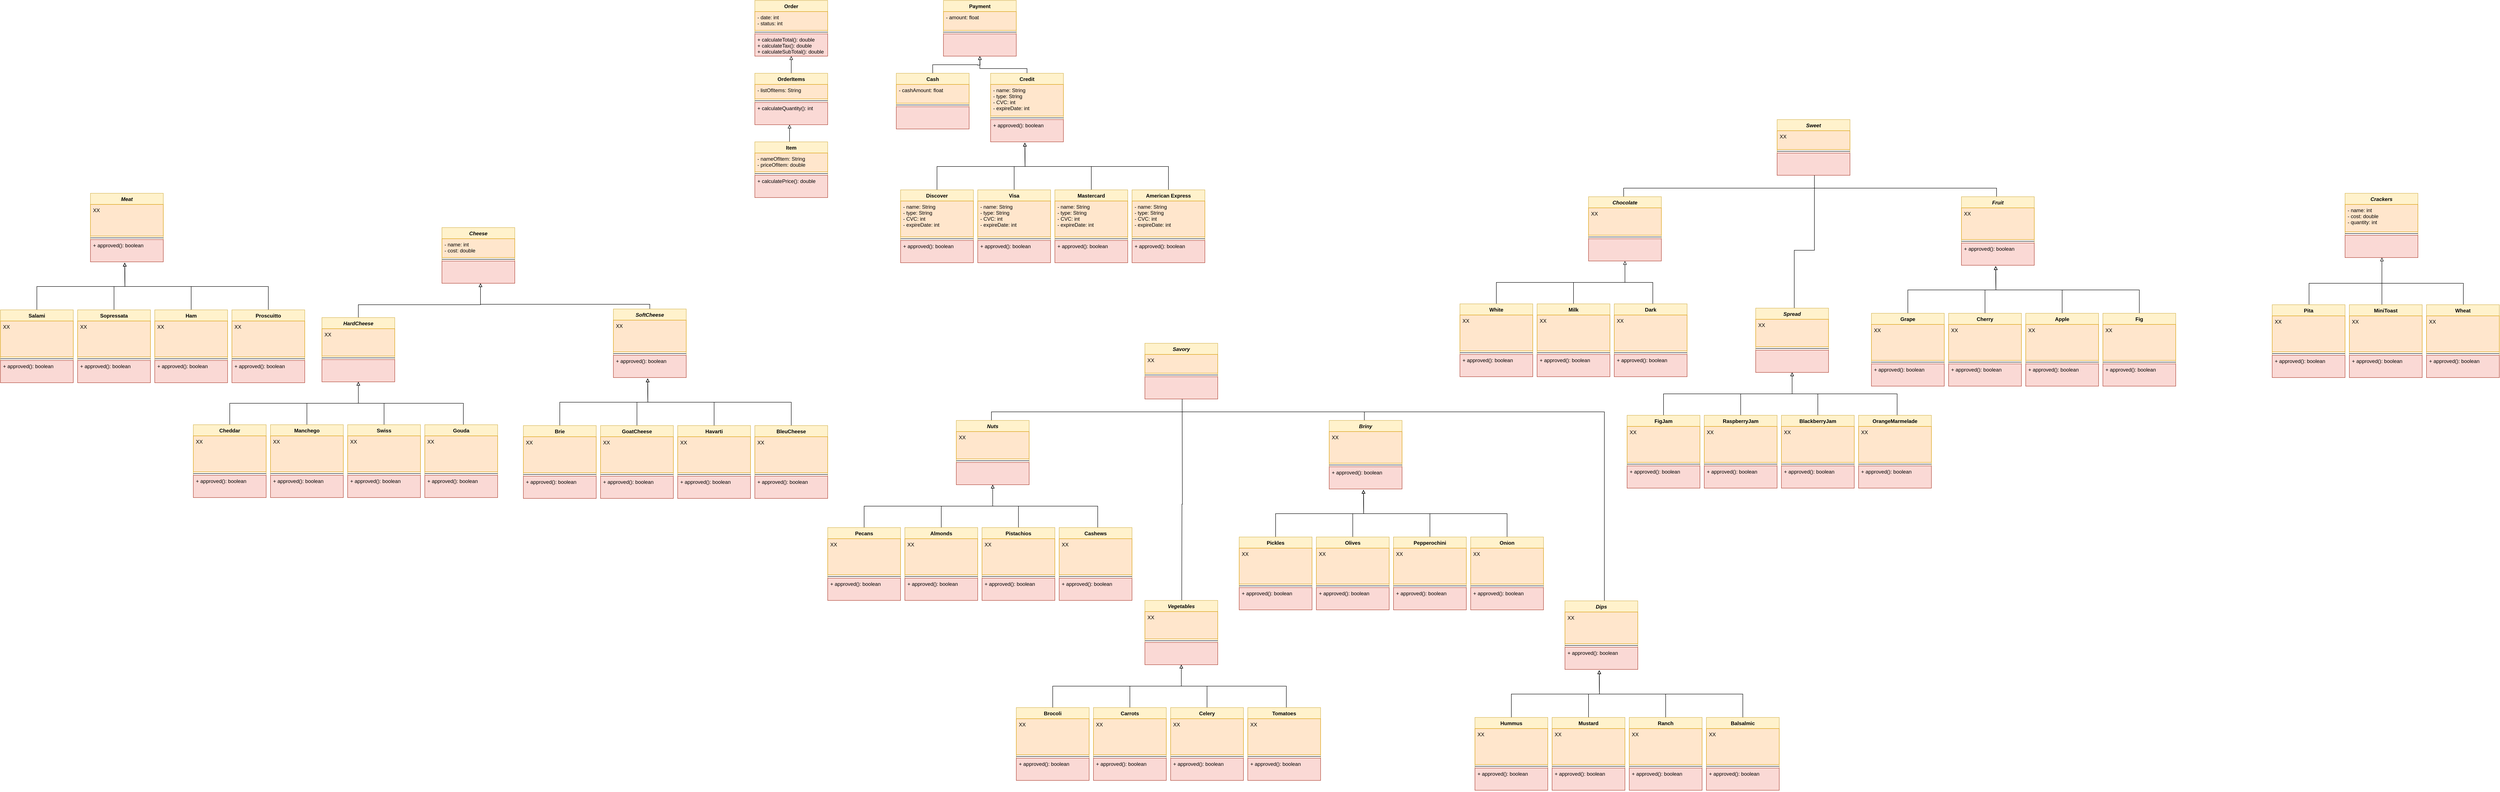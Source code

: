 <mxfile version="16.5.1" type="device"><diagram id="C5RBs43oDa-KdzZeNtuy" name="Page-1"><mxGraphModel dx="3544" dy="1085" grid="1" gridSize="10" guides="1" tooltips="1" connect="1" arrows="1" fold="1" page="0" pageScale="1" pageWidth="827" pageHeight="1169" math="0" shadow="0"><root><mxCell id="WIyWlLk6GJQsqaUBKTNV-0"/><mxCell id="WIyWlLk6GJQsqaUBKTNV-1" parent="WIyWlLk6GJQsqaUBKTNV-0"/><mxCell id="cKhNgOHziQ-rXU9oQnhB-3" value="Order" style="swimlane;fontStyle=1;align=center;verticalAlign=top;childLayout=stackLayout;horizontal=1;startSize=26;horizontalStack=0;resizeParent=1;resizeParentMax=0;resizeLast=0;collapsible=1;marginBottom=0;strokeColor=#d6b656;fillColor=#fff2cc;" vertex="1" parent="WIyWlLk6GJQsqaUBKTNV-1"><mxGeometry x="320" y="350" width="170" height="130" as="geometry"/></mxCell><mxCell id="cKhNgOHziQ-rXU9oQnhB-4" value="- date: int&#10;- status: int" style="text;strokeColor=#d79b00;fillColor=#ffe6cc;align=left;verticalAlign=top;spacingLeft=4;spacingRight=4;overflow=hidden;rotatable=0;points=[[0,0.5],[1,0.5]];portConstraint=eastwest;" vertex="1" parent="cKhNgOHziQ-rXU9oQnhB-3"><mxGeometry y="26" width="170" height="44" as="geometry"/></mxCell><mxCell id="cKhNgOHziQ-rXU9oQnhB-5" value="" style="line;strokeWidth=1;fillColor=none;align=left;verticalAlign=middle;spacingTop=-1;spacingLeft=3;spacingRight=3;rotatable=0;labelPosition=right;points=[];portConstraint=eastwest;" vertex="1" parent="cKhNgOHziQ-rXU9oQnhB-3"><mxGeometry y="70" width="170" height="8" as="geometry"/></mxCell><mxCell id="cKhNgOHziQ-rXU9oQnhB-6" value="+ calculateTotal(): double&#10;+ calculateTax(): double&#10;+ calculateSubTotal(): double" style="text;strokeColor=#ae4132;fillColor=#fad9d5;align=left;verticalAlign=top;spacingLeft=4;spacingRight=4;overflow=hidden;rotatable=0;points=[[0,0.5],[1,0.5]];portConstraint=eastwest;" vertex="1" parent="cKhNgOHziQ-rXU9oQnhB-3"><mxGeometry y="78" width="170" height="52" as="geometry"/></mxCell><mxCell id="cKhNgOHziQ-rXU9oQnhB-12" style="edgeStyle=orthogonalEdgeStyle;rounded=0;orthogonalLoop=1;jettySize=auto;html=1;exitX=0.5;exitY=0;exitDx=0;exitDy=0;entryX=0.5;entryY=1;entryDx=0;entryDy=0;endArrow=block;endFill=0;" edge="1" parent="WIyWlLk6GJQsqaUBKTNV-1" source="cKhNgOHziQ-rXU9oQnhB-8" target="cKhNgOHziQ-rXU9oQnhB-3"><mxGeometry relative="1" as="geometry"/></mxCell><mxCell id="cKhNgOHziQ-rXU9oQnhB-8" value="OrderItems" style="swimlane;fontStyle=1;align=center;verticalAlign=top;childLayout=stackLayout;horizontal=1;startSize=26;horizontalStack=0;resizeParent=1;resizeParentMax=0;resizeLast=0;collapsible=1;marginBottom=0;strokeColor=#d6b656;fillColor=#fff2cc;" vertex="1" parent="WIyWlLk6GJQsqaUBKTNV-1"><mxGeometry x="320" y="520" width="170" height="120" as="geometry"/></mxCell><mxCell id="cKhNgOHziQ-rXU9oQnhB-9" value="- listOfItems: String" style="text;strokeColor=#d79b00;fillColor=#ffe6cc;align=left;verticalAlign=top;spacingLeft=4;spacingRight=4;overflow=hidden;rotatable=0;points=[[0,0.5],[1,0.5]];portConstraint=eastwest;" vertex="1" parent="cKhNgOHziQ-rXU9oQnhB-8"><mxGeometry y="26" width="170" height="34" as="geometry"/></mxCell><mxCell id="cKhNgOHziQ-rXU9oQnhB-10" value="" style="line;strokeWidth=1;fillColor=none;align=left;verticalAlign=middle;spacingTop=-1;spacingLeft=3;spacingRight=3;rotatable=0;labelPosition=right;points=[];portConstraint=eastwest;" vertex="1" parent="cKhNgOHziQ-rXU9oQnhB-8"><mxGeometry y="60" width="170" height="8" as="geometry"/></mxCell><mxCell id="cKhNgOHziQ-rXU9oQnhB-11" value="+ calculateQuantity(): int" style="text;strokeColor=#ae4132;fillColor=#fad9d5;align=left;verticalAlign=top;spacingLeft=4;spacingRight=4;overflow=hidden;rotatable=0;points=[[0,0.5],[1,0.5]];portConstraint=eastwest;" vertex="1" parent="cKhNgOHziQ-rXU9oQnhB-8"><mxGeometry y="68" width="170" height="52" as="geometry"/></mxCell><mxCell id="cKhNgOHziQ-rXU9oQnhB-17" style="edgeStyle=orthogonalEdgeStyle;rounded=0;orthogonalLoop=1;jettySize=auto;html=1;exitX=0.5;exitY=0;exitDx=0;exitDy=0;endArrow=block;endFill=0;" edge="1" parent="WIyWlLk6GJQsqaUBKTNV-1"><mxGeometry relative="1" as="geometry"><mxPoint x="401" y="691" as="sourcePoint"/><mxPoint x="401" y="640" as="targetPoint"/><Array as="points"><mxPoint x="401" y="701"/><mxPoint x="401" y="701"/></Array></mxGeometry></mxCell><mxCell id="cKhNgOHziQ-rXU9oQnhB-13" value="Item" style="swimlane;fontStyle=1;align=center;verticalAlign=top;childLayout=stackLayout;horizontal=1;startSize=26;horizontalStack=0;resizeParent=1;resizeParentMax=0;resizeLast=0;collapsible=1;marginBottom=0;strokeColor=#d6b656;fillColor=#fff2cc;" vertex="1" parent="WIyWlLk6GJQsqaUBKTNV-1"><mxGeometry x="320" y="680" width="170" height="130" as="geometry"/></mxCell><mxCell id="cKhNgOHziQ-rXU9oQnhB-14" value="- nameOfItem: String&#10;- priceOfItem: double" style="text;strokeColor=#d79b00;fillColor=#ffe6cc;align=left;verticalAlign=top;spacingLeft=4;spacingRight=4;overflow=hidden;rotatable=0;points=[[0,0.5],[1,0.5]];portConstraint=eastwest;" vertex="1" parent="cKhNgOHziQ-rXU9oQnhB-13"><mxGeometry y="26" width="170" height="44" as="geometry"/></mxCell><mxCell id="cKhNgOHziQ-rXU9oQnhB-15" value="" style="line;strokeWidth=1;fillColor=none;align=left;verticalAlign=middle;spacingTop=-1;spacingLeft=3;spacingRight=3;rotatable=0;labelPosition=right;points=[];portConstraint=eastwest;" vertex="1" parent="cKhNgOHziQ-rXU9oQnhB-13"><mxGeometry y="70" width="170" height="8" as="geometry"/></mxCell><mxCell id="cKhNgOHziQ-rXU9oQnhB-16" value="+ calculatePrice(): double&#10;" style="text;strokeColor=#ae4132;fillColor=#fad9d5;align=left;verticalAlign=top;spacingLeft=4;spacingRight=4;overflow=hidden;rotatable=0;points=[[0,0.5],[1,0.5]];portConstraint=eastwest;" vertex="1" parent="cKhNgOHziQ-rXU9oQnhB-13"><mxGeometry y="78" width="170" height="52" as="geometry"/></mxCell><mxCell id="cKhNgOHziQ-rXU9oQnhB-19" value="Payment" style="swimlane;fontStyle=1;align=center;verticalAlign=top;childLayout=stackLayout;horizontal=1;startSize=26;horizontalStack=0;resizeParent=1;resizeParentMax=0;resizeLast=0;collapsible=1;marginBottom=0;strokeColor=#d6b656;fillColor=#fff2cc;" vertex="1" parent="WIyWlLk6GJQsqaUBKTNV-1"><mxGeometry x="760" y="350" width="170" height="130" as="geometry"/></mxCell><mxCell id="cKhNgOHziQ-rXU9oQnhB-20" value="- amount: float" style="text;strokeColor=#d79b00;fillColor=#ffe6cc;align=left;verticalAlign=top;spacingLeft=4;spacingRight=4;overflow=hidden;rotatable=0;points=[[0,0.5],[1,0.5]];portConstraint=eastwest;" vertex="1" parent="cKhNgOHziQ-rXU9oQnhB-19"><mxGeometry y="26" width="170" height="44" as="geometry"/></mxCell><mxCell id="cKhNgOHziQ-rXU9oQnhB-21" value="" style="line;strokeWidth=1;fillColor=none;align=left;verticalAlign=middle;spacingTop=-1;spacingLeft=3;spacingRight=3;rotatable=0;labelPosition=right;points=[];portConstraint=eastwest;" vertex="1" parent="cKhNgOHziQ-rXU9oQnhB-19"><mxGeometry y="70" width="170" height="8" as="geometry"/></mxCell><mxCell id="cKhNgOHziQ-rXU9oQnhB-22" value="" style="text;strokeColor=#ae4132;fillColor=#fad9d5;align=left;verticalAlign=top;spacingLeft=4;spacingRight=4;overflow=hidden;rotatable=0;points=[[0,0.5],[1,0.5]];portConstraint=eastwest;" vertex="1" parent="cKhNgOHziQ-rXU9oQnhB-19"><mxGeometry y="78" width="170" height="52" as="geometry"/></mxCell><mxCell id="cKhNgOHziQ-rXU9oQnhB-36" style="edgeStyle=orthogonalEdgeStyle;rounded=0;orthogonalLoop=1;jettySize=auto;html=1;exitX=0.5;exitY=0;exitDx=0;exitDy=0;endArrow=block;endFill=0;" edge="1" parent="WIyWlLk6GJQsqaUBKTNV-1" source="cKhNgOHziQ-rXU9oQnhB-24"><mxGeometry relative="1" as="geometry"><mxPoint x="845" y="480" as="targetPoint"/></mxGeometry></mxCell><mxCell id="cKhNgOHziQ-rXU9oQnhB-24" value="Cash" style="swimlane;fontStyle=1;align=center;verticalAlign=top;childLayout=stackLayout;horizontal=1;startSize=26;horizontalStack=0;resizeParent=1;resizeParentMax=0;resizeLast=0;collapsible=1;marginBottom=0;strokeColor=#d6b656;fillColor=#fff2cc;" vertex="1" parent="WIyWlLk6GJQsqaUBKTNV-1"><mxGeometry x="650" y="520" width="170" height="130" as="geometry"/></mxCell><mxCell id="cKhNgOHziQ-rXU9oQnhB-25" value="- cashAmount: float" style="text;strokeColor=#d79b00;fillColor=#ffe6cc;align=left;verticalAlign=top;spacingLeft=4;spacingRight=4;overflow=hidden;rotatable=0;points=[[0,0.5],[1,0.5]];portConstraint=eastwest;" vertex="1" parent="cKhNgOHziQ-rXU9oQnhB-24"><mxGeometry y="26" width="170" height="44" as="geometry"/></mxCell><mxCell id="cKhNgOHziQ-rXU9oQnhB-26" value="" style="line;strokeWidth=1;fillColor=none;align=left;verticalAlign=middle;spacingTop=-1;spacingLeft=3;spacingRight=3;rotatable=0;labelPosition=right;points=[];portConstraint=eastwest;" vertex="1" parent="cKhNgOHziQ-rXU9oQnhB-24"><mxGeometry y="70" width="170" height="8" as="geometry"/></mxCell><mxCell id="cKhNgOHziQ-rXU9oQnhB-27" value="" style="text;strokeColor=#ae4132;fillColor=#fad9d5;align=left;verticalAlign=top;spacingLeft=4;spacingRight=4;overflow=hidden;rotatable=0;points=[[0,0.5],[1,0.5]];portConstraint=eastwest;" vertex="1" parent="cKhNgOHziQ-rXU9oQnhB-24"><mxGeometry y="78" width="170" height="52" as="geometry"/></mxCell><mxCell id="cKhNgOHziQ-rXU9oQnhB-38" style="edgeStyle=orthogonalEdgeStyle;rounded=0;orthogonalLoop=1;jettySize=auto;html=1;exitX=0.5;exitY=0;exitDx=0;exitDy=0;endArrow=block;endFill=0;" edge="1" parent="WIyWlLk6GJQsqaUBKTNV-1" source="cKhNgOHziQ-rXU9oQnhB-32"><mxGeometry relative="1" as="geometry"><mxPoint x="845" y="480" as="targetPoint"/><mxPoint x="1040" y="529" as="sourcePoint"/><Array as="points"><mxPoint x="955" y="509"/><mxPoint x="845" y="509"/></Array></mxGeometry></mxCell><mxCell id="cKhNgOHziQ-rXU9oQnhB-32" value="Credit" style="swimlane;fontStyle=1;align=center;verticalAlign=top;childLayout=stackLayout;horizontal=1;startSize=26;horizontalStack=0;resizeParent=1;resizeParentMax=0;resizeLast=0;collapsible=1;marginBottom=0;strokeColor=#d6b656;fillColor=#fff2cc;" vertex="1" parent="WIyWlLk6GJQsqaUBKTNV-1"><mxGeometry x="870" y="520" width="170" height="160" as="geometry"/></mxCell><mxCell id="cKhNgOHziQ-rXU9oQnhB-33" value="- name: String&#10;- type: String&#10;- CVC: int&#10;- expireDate: int" style="text;strokeColor=#d79b00;fillColor=#ffe6cc;align=left;verticalAlign=top;spacingLeft=4;spacingRight=4;overflow=hidden;rotatable=0;points=[[0,0.5],[1,0.5]];portConstraint=eastwest;" vertex="1" parent="cKhNgOHziQ-rXU9oQnhB-32"><mxGeometry y="26" width="170" height="74" as="geometry"/></mxCell><mxCell id="cKhNgOHziQ-rXU9oQnhB-34" value="" style="line;strokeWidth=1;fillColor=none;align=left;verticalAlign=middle;spacingTop=-1;spacingLeft=3;spacingRight=3;rotatable=0;labelPosition=right;points=[];portConstraint=eastwest;" vertex="1" parent="cKhNgOHziQ-rXU9oQnhB-32"><mxGeometry y="100" width="170" height="8" as="geometry"/></mxCell><mxCell id="cKhNgOHziQ-rXU9oQnhB-35" value="+ approved(): boolean" style="text;strokeColor=#ae4132;fillColor=#fad9d5;align=left;verticalAlign=top;spacingLeft=4;spacingRight=4;overflow=hidden;rotatable=0;points=[[0,0.5],[1,0.5]];portConstraint=eastwest;" vertex="1" parent="cKhNgOHziQ-rXU9oQnhB-32"><mxGeometry y="108" width="170" height="52" as="geometry"/></mxCell><mxCell id="cKhNgOHziQ-rXU9oQnhB-55" style="edgeStyle=orthogonalEdgeStyle;rounded=0;orthogonalLoop=1;jettySize=auto;html=1;exitX=0.5;exitY=0;exitDx=0;exitDy=0;endArrow=block;endFill=0;" edge="1" parent="WIyWlLk6GJQsqaUBKTNV-1" source="cKhNgOHziQ-rXU9oQnhB-39"><mxGeometry relative="1" as="geometry"><mxPoint x="950" y="682" as="targetPoint"/></mxGeometry></mxCell><mxCell id="cKhNgOHziQ-rXU9oQnhB-39" value="Discover" style="swimlane;fontStyle=1;align=center;verticalAlign=top;childLayout=stackLayout;horizontal=1;startSize=26;horizontalStack=0;resizeParent=1;resizeParentMax=0;resizeLast=0;collapsible=1;marginBottom=0;strokeColor=#d6b656;fillColor=#fff2cc;" vertex="1" parent="WIyWlLk6GJQsqaUBKTNV-1"><mxGeometry x="660" y="792" width="170" height="170" as="geometry"/></mxCell><mxCell id="cKhNgOHziQ-rXU9oQnhB-40" value="- name: String&#10;- type: String&#10;- CVC: int&#10;- expireDate: int" style="text;strokeColor=#d79b00;fillColor=#ffe6cc;align=left;verticalAlign=top;spacingLeft=4;spacingRight=4;overflow=hidden;rotatable=0;points=[[0,0.5],[1,0.5]];portConstraint=eastwest;" vertex="1" parent="cKhNgOHziQ-rXU9oQnhB-39"><mxGeometry y="26" width="170" height="84" as="geometry"/></mxCell><mxCell id="cKhNgOHziQ-rXU9oQnhB-41" value="" style="line;strokeWidth=1;fillColor=none;align=left;verticalAlign=middle;spacingTop=-1;spacingLeft=3;spacingRight=3;rotatable=0;labelPosition=right;points=[];portConstraint=eastwest;" vertex="1" parent="cKhNgOHziQ-rXU9oQnhB-39"><mxGeometry y="110" width="170" height="8" as="geometry"/></mxCell><mxCell id="cKhNgOHziQ-rXU9oQnhB-42" value="+ approved(): boolean" style="text;strokeColor=#ae4132;fillColor=#fad9d5;align=left;verticalAlign=top;spacingLeft=4;spacingRight=4;overflow=hidden;rotatable=0;points=[[0,0.5],[1,0.5]];portConstraint=eastwest;" vertex="1" parent="cKhNgOHziQ-rXU9oQnhB-39"><mxGeometry y="118" width="170" height="52" as="geometry"/></mxCell><mxCell id="cKhNgOHziQ-rXU9oQnhB-56" style="edgeStyle=orthogonalEdgeStyle;rounded=0;orthogonalLoop=1;jettySize=auto;html=1;exitX=0.5;exitY=0;exitDx=0;exitDy=0;endArrow=block;endFill=0;" edge="1" parent="WIyWlLk6GJQsqaUBKTNV-1" source="cKhNgOHziQ-rXU9oQnhB-43"><mxGeometry relative="1" as="geometry"><mxPoint x="950" y="682" as="targetPoint"/></mxGeometry></mxCell><mxCell id="cKhNgOHziQ-rXU9oQnhB-43" value="Visa" style="swimlane;fontStyle=1;align=center;verticalAlign=top;childLayout=stackLayout;horizontal=1;startSize=26;horizontalStack=0;resizeParent=1;resizeParentMax=0;resizeLast=0;collapsible=1;marginBottom=0;strokeColor=#d6b656;fillColor=#fff2cc;" vertex="1" parent="WIyWlLk6GJQsqaUBKTNV-1"><mxGeometry x="840" y="792" width="170" height="170" as="geometry"/></mxCell><mxCell id="cKhNgOHziQ-rXU9oQnhB-44" value="- name: String&#10;- type: String&#10;- CVC: int&#10;- expireDate: int" style="text;strokeColor=#d79b00;fillColor=#ffe6cc;align=left;verticalAlign=top;spacingLeft=4;spacingRight=4;overflow=hidden;rotatable=0;points=[[0,0.5],[1,0.5]];portConstraint=eastwest;" vertex="1" parent="cKhNgOHziQ-rXU9oQnhB-43"><mxGeometry y="26" width="170" height="84" as="geometry"/></mxCell><mxCell id="cKhNgOHziQ-rXU9oQnhB-45" value="" style="line;strokeWidth=1;fillColor=none;align=left;verticalAlign=middle;spacingTop=-1;spacingLeft=3;spacingRight=3;rotatable=0;labelPosition=right;points=[];portConstraint=eastwest;" vertex="1" parent="cKhNgOHziQ-rXU9oQnhB-43"><mxGeometry y="110" width="170" height="8" as="geometry"/></mxCell><mxCell id="cKhNgOHziQ-rXU9oQnhB-46" value="+ approved(): boolean" style="text;strokeColor=#ae4132;fillColor=#fad9d5;align=left;verticalAlign=top;spacingLeft=4;spacingRight=4;overflow=hidden;rotatable=0;points=[[0,0.5],[1,0.5]];portConstraint=eastwest;" vertex="1" parent="cKhNgOHziQ-rXU9oQnhB-43"><mxGeometry y="118" width="170" height="52" as="geometry"/></mxCell><mxCell id="cKhNgOHziQ-rXU9oQnhB-57" style="edgeStyle=orthogonalEdgeStyle;rounded=0;orthogonalLoop=1;jettySize=auto;html=1;exitX=0.5;exitY=0;exitDx=0;exitDy=0;endArrow=block;endFill=0;" edge="1" parent="WIyWlLk6GJQsqaUBKTNV-1" source="cKhNgOHziQ-rXU9oQnhB-47"><mxGeometry relative="1" as="geometry"><mxPoint x="950" y="682" as="targetPoint"/></mxGeometry></mxCell><mxCell id="cKhNgOHziQ-rXU9oQnhB-47" value="Mastercard" style="swimlane;fontStyle=1;align=center;verticalAlign=top;childLayout=stackLayout;horizontal=1;startSize=26;horizontalStack=0;resizeParent=1;resizeParentMax=0;resizeLast=0;collapsible=1;marginBottom=0;strokeColor=#d6b656;fillColor=#fff2cc;" vertex="1" parent="WIyWlLk6GJQsqaUBKTNV-1"><mxGeometry x="1020" y="792" width="170" height="170" as="geometry"/></mxCell><mxCell id="cKhNgOHziQ-rXU9oQnhB-48" value="- name: String&#10;- type: String&#10;- CVC: int&#10;- expireDate: int" style="text;strokeColor=#d79b00;fillColor=#ffe6cc;align=left;verticalAlign=top;spacingLeft=4;spacingRight=4;overflow=hidden;rotatable=0;points=[[0,0.5],[1,0.5]];portConstraint=eastwest;" vertex="1" parent="cKhNgOHziQ-rXU9oQnhB-47"><mxGeometry y="26" width="170" height="84" as="geometry"/></mxCell><mxCell id="cKhNgOHziQ-rXU9oQnhB-49" value="" style="line;strokeWidth=1;fillColor=none;align=left;verticalAlign=middle;spacingTop=-1;spacingLeft=3;spacingRight=3;rotatable=0;labelPosition=right;points=[];portConstraint=eastwest;" vertex="1" parent="cKhNgOHziQ-rXU9oQnhB-47"><mxGeometry y="110" width="170" height="8" as="geometry"/></mxCell><mxCell id="cKhNgOHziQ-rXU9oQnhB-50" value="+ approved(): boolean" style="text;strokeColor=#ae4132;fillColor=#fad9d5;align=left;verticalAlign=top;spacingLeft=4;spacingRight=4;overflow=hidden;rotatable=0;points=[[0,0.5],[1,0.5]];portConstraint=eastwest;" vertex="1" parent="cKhNgOHziQ-rXU9oQnhB-47"><mxGeometry y="118" width="170" height="52" as="geometry"/></mxCell><mxCell id="cKhNgOHziQ-rXU9oQnhB-58" style="edgeStyle=orthogonalEdgeStyle;rounded=0;orthogonalLoop=1;jettySize=auto;html=1;exitX=0.5;exitY=0;exitDx=0;exitDy=0;endArrow=block;endFill=0;" edge="1" parent="WIyWlLk6GJQsqaUBKTNV-1" source="cKhNgOHziQ-rXU9oQnhB-51"><mxGeometry relative="1" as="geometry"><mxPoint x="950" y="682" as="targetPoint"/></mxGeometry></mxCell><mxCell id="cKhNgOHziQ-rXU9oQnhB-51" value="American Express" style="swimlane;fontStyle=1;align=center;verticalAlign=top;childLayout=stackLayout;horizontal=1;startSize=26;horizontalStack=0;resizeParent=1;resizeParentMax=0;resizeLast=0;collapsible=1;marginBottom=0;strokeColor=#d6b656;fillColor=#fff2cc;" vertex="1" parent="WIyWlLk6GJQsqaUBKTNV-1"><mxGeometry x="1200" y="792" width="170" height="170" as="geometry"/></mxCell><mxCell id="cKhNgOHziQ-rXU9oQnhB-52" value="- name: String&#10;- type: String&#10;- CVC: int&#10;- expireDate: int" style="text;strokeColor=#d79b00;fillColor=#ffe6cc;align=left;verticalAlign=top;spacingLeft=4;spacingRight=4;overflow=hidden;rotatable=0;points=[[0,0.5],[1,0.5]];portConstraint=eastwest;" vertex="1" parent="cKhNgOHziQ-rXU9oQnhB-51"><mxGeometry y="26" width="170" height="84" as="geometry"/></mxCell><mxCell id="cKhNgOHziQ-rXU9oQnhB-53" value="" style="line;strokeWidth=1;fillColor=none;align=left;verticalAlign=middle;spacingTop=-1;spacingLeft=3;spacingRight=3;rotatable=0;labelPosition=right;points=[];portConstraint=eastwest;" vertex="1" parent="cKhNgOHziQ-rXU9oQnhB-51"><mxGeometry y="110" width="170" height="8" as="geometry"/></mxCell><mxCell id="cKhNgOHziQ-rXU9oQnhB-54" value="+ approved(): boolean" style="text;strokeColor=#ae4132;fillColor=#fad9d5;align=left;verticalAlign=top;spacingLeft=4;spacingRight=4;overflow=hidden;rotatable=0;points=[[0,0.5],[1,0.5]];portConstraint=eastwest;" vertex="1" parent="cKhNgOHziQ-rXU9oQnhB-51"><mxGeometry y="118" width="170" height="52" as="geometry"/></mxCell><mxCell id="cKhNgOHziQ-rXU9oQnhB-59" value="Cheese" style="swimlane;fontStyle=3;align=center;verticalAlign=top;childLayout=stackLayout;horizontal=1;startSize=26;horizontalStack=0;resizeParent=1;resizeParentMax=0;resizeLast=0;collapsible=1;marginBottom=0;strokeColor=#d6b656;fillColor=#fff2cc;" vertex="1" parent="WIyWlLk6GJQsqaUBKTNV-1"><mxGeometry x="-410" y="880" width="170" height="130" as="geometry"/></mxCell><mxCell id="cKhNgOHziQ-rXU9oQnhB-60" value="- name: int&#10;- cost: double" style="text;strokeColor=#d79b00;fillColor=#ffe6cc;align=left;verticalAlign=top;spacingLeft=4;spacingRight=4;overflow=hidden;rotatable=0;points=[[0,0.5],[1,0.5]];portConstraint=eastwest;" vertex="1" parent="cKhNgOHziQ-rXU9oQnhB-59"><mxGeometry y="26" width="170" height="44" as="geometry"/></mxCell><mxCell id="cKhNgOHziQ-rXU9oQnhB-61" value="" style="line;strokeWidth=1;fillColor=none;align=left;verticalAlign=middle;spacingTop=-1;spacingLeft=3;spacingRight=3;rotatable=0;labelPosition=right;points=[];portConstraint=eastwest;" vertex="1" parent="cKhNgOHziQ-rXU9oQnhB-59"><mxGeometry y="70" width="170" height="8" as="geometry"/></mxCell><mxCell id="cKhNgOHziQ-rXU9oQnhB-62" value="" style="text;strokeColor=#ae4132;fillColor=#fad9d5;align=left;verticalAlign=top;spacingLeft=4;spacingRight=4;overflow=hidden;rotatable=0;points=[[0,0.5],[1,0.5]];portConstraint=eastwest;" vertex="1" parent="cKhNgOHziQ-rXU9oQnhB-59"><mxGeometry y="78" width="170" height="52" as="geometry"/></mxCell><mxCell id="cKhNgOHziQ-rXU9oQnhB-63" style="edgeStyle=orthogonalEdgeStyle;rounded=0;orthogonalLoop=1;jettySize=auto;html=1;exitX=0.5;exitY=0;exitDx=0;exitDy=0;endArrow=block;endFill=0;" edge="1" parent="WIyWlLk6GJQsqaUBKTNV-1" source="cKhNgOHziQ-rXU9oQnhB-64"><mxGeometry relative="1" as="geometry"><mxPoint x="-320" y="1010" as="targetPoint"/><Array as="points"><mxPoint x="-605" y="1060"/><mxPoint x="-320" y="1060"/><mxPoint x="-320" y="1030"/></Array></mxGeometry></mxCell><mxCell id="cKhNgOHziQ-rXU9oQnhB-64" value="HardCheese" style="swimlane;fontStyle=3;align=center;verticalAlign=top;childLayout=stackLayout;horizontal=1;startSize=26;horizontalStack=0;resizeParent=1;resizeParentMax=0;resizeLast=0;collapsible=1;marginBottom=0;strokeColor=#d6b656;fillColor=#fff2cc;" vertex="1" parent="WIyWlLk6GJQsqaUBKTNV-1"><mxGeometry x="-690" y="1090" width="170" height="150" as="geometry"/></mxCell><mxCell id="cKhNgOHziQ-rXU9oQnhB-65" value="XX" style="text;strokeColor=#d79b00;fillColor=#ffe6cc;align=left;verticalAlign=top;spacingLeft=4;spacingRight=4;overflow=hidden;rotatable=0;points=[[0,0.5],[1,0.5]];portConstraint=eastwest;" vertex="1" parent="cKhNgOHziQ-rXU9oQnhB-64"><mxGeometry y="26" width="170" height="64" as="geometry"/></mxCell><mxCell id="cKhNgOHziQ-rXU9oQnhB-66" value="" style="line;strokeWidth=1;fillColor=none;align=left;verticalAlign=middle;spacingTop=-1;spacingLeft=3;spacingRight=3;rotatable=0;labelPosition=right;points=[];portConstraint=eastwest;" vertex="1" parent="cKhNgOHziQ-rXU9oQnhB-64"><mxGeometry y="90" width="170" height="8" as="geometry"/></mxCell><mxCell id="cKhNgOHziQ-rXU9oQnhB-67" value="" style="text;strokeColor=#ae4132;fillColor=#fad9d5;align=left;verticalAlign=top;spacingLeft=4;spacingRight=4;overflow=hidden;rotatable=0;points=[[0,0.5],[1,0.5]];portConstraint=eastwest;" vertex="1" parent="cKhNgOHziQ-rXU9oQnhB-64"><mxGeometry y="98" width="170" height="52" as="geometry"/></mxCell><mxCell id="cKhNgOHziQ-rXU9oQnhB-68" style="edgeStyle=orthogonalEdgeStyle;rounded=0;orthogonalLoop=1;jettySize=auto;html=1;exitX=0.5;exitY=0;exitDx=0;exitDy=0;endArrow=block;endFill=0;" edge="1" parent="WIyWlLk6GJQsqaUBKTNV-1" source="cKhNgOHziQ-rXU9oQnhB-69"><mxGeometry relative="1" as="geometry"><mxPoint x="-320" y="1010" as="targetPoint"/><mxPoint x="160" y="1079" as="sourcePoint"/><Array as="points"><mxPoint x="75" y="1059"/><mxPoint x="-320" y="1059"/><mxPoint x="-320" y="1030"/></Array></mxGeometry></mxCell><mxCell id="cKhNgOHziQ-rXU9oQnhB-69" value="SoftCheese" style="swimlane;fontStyle=3;align=center;verticalAlign=top;childLayout=stackLayout;horizontal=1;startSize=26;horizontalStack=0;resizeParent=1;resizeParentMax=0;resizeLast=0;collapsible=1;marginBottom=0;strokeColor=#d6b656;fillColor=#fff2cc;" vertex="1" parent="WIyWlLk6GJQsqaUBKTNV-1"><mxGeometry x="-10" y="1070" width="170" height="160" as="geometry"/></mxCell><mxCell id="cKhNgOHziQ-rXU9oQnhB-70" value="XX" style="text;strokeColor=#d79b00;fillColor=#ffe6cc;align=left;verticalAlign=top;spacingLeft=4;spacingRight=4;overflow=hidden;rotatable=0;points=[[0,0.5],[1,0.5]];portConstraint=eastwest;" vertex="1" parent="cKhNgOHziQ-rXU9oQnhB-69"><mxGeometry y="26" width="170" height="74" as="geometry"/></mxCell><mxCell id="cKhNgOHziQ-rXU9oQnhB-71" value="" style="line;strokeWidth=1;fillColor=none;align=left;verticalAlign=middle;spacingTop=-1;spacingLeft=3;spacingRight=3;rotatable=0;labelPosition=right;points=[];portConstraint=eastwest;" vertex="1" parent="cKhNgOHziQ-rXU9oQnhB-69"><mxGeometry y="100" width="170" height="8" as="geometry"/></mxCell><mxCell id="cKhNgOHziQ-rXU9oQnhB-72" value="+ approved(): boolean" style="text;strokeColor=#ae4132;fillColor=#fad9d5;align=left;verticalAlign=top;spacingLeft=4;spacingRight=4;overflow=hidden;rotatable=0;points=[[0,0.5],[1,0.5]];portConstraint=eastwest;" vertex="1" parent="cKhNgOHziQ-rXU9oQnhB-69"><mxGeometry y="108" width="170" height="52" as="geometry"/></mxCell><mxCell id="cKhNgOHziQ-rXU9oQnhB-73" style="edgeStyle=orthogonalEdgeStyle;rounded=0;orthogonalLoop=1;jettySize=auto;html=1;exitX=0.5;exitY=0;exitDx=0;exitDy=0;endArrow=block;endFill=0;" edge="1" parent="WIyWlLk6GJQsqaUBKTNV-1" source="cKhNgOHziQ-rXU9oQnhB-74"><mxGeometry relative="1" as="geometry"><mxPoint x="70" y="1232" as="targetPoint"/></mxGeometry></mxCell><mxCell id="cKhNgOHziQ-rXU9oQnhB-74" value="Brie" style="swimlane;fontStyle=1;align=center;verticalAlign=top;childLayout=stackLayout;horizontal=1;startSize=26;horizontalStack=0;resizeParent=1;resizeParentMax=0;resizeLast=0;collapsible=1;marginBottom=0;strokeColor=#d6b656;fillColor=#fff2cc;" vertex="1" parent="WIyWlLk6GJQsqaUBKTNV-1"><mxGeometry x="-220" y="1342" width="170" height="170" as="geometry"/></mxCell><mxCell id="cKhNgOHziQ-rXU9oQnhB-75" value="XX" style="text;strokeColor=#d79b00;fillColor=#ffe6cc;align=left;verticalAlign=top;spacingLeft=4;spacingRight=4;overflow=hidden;rotatable=0;points=[[0,0.5],[1,0.5]];portConstraint=eastwest;" vertex="1" parent="cKhNgOHziQ-rXU9oQnhB-74"><mxGeometry y="26" width="170" height="84" as="geometry"/></mxCell><mxCell id="cKhNgOHziQ-rXU9oQnhB-76" value="" style="line;strokeWidth=1;fillColor=none;align=left;verticalAlign=middle;spacingTop=-1;spacingLeft=3;spacingRight=3;rotatable=0;labelPosition=right;points=[];portConstraint=eastwest;" vertex="1" parent="cKhNgOHziQ-rXU9oQnhB-74"><mxGeometry y="110" width="170" height="8" as="geometry"/></mxCell><mxCell id="cKhNgOHziQ-rXU9oQnhB-77" value="+ approved(): boolean" style="text;strokeColor=#ae4132;fillColor=#fad9d5;align=left;verticalAlign=top;spacingLeft=4;spacingRight=4;overflow=hidden;rotatable=0;points=[[0,0.5],[1,0.5]];portConstraint=eastwest;" vertex="1" parent="cKhNgOHziQ-rXU9oQnhB-74"><mxGeometry y="118" width="170" height="52" as="geometry"/></mxCell><mxCell id="cKhNgOHziQ-rXU9oQnhB-78" style="edgeStyle=orthogonalEdgeStyle;rounded=0;orthogonalLoop=1;jettySize=auto;html=1;exitX=0.5;exitY=0;exitDx=0;exitDy=0;endArrow=block;endFill=0;" edge="1" parent="WIyWlLk6GJQsqaUBKTNV-1" source="cKhNgOHziQ-rXU9oQnhB-79"><mxGeometry relative="1" as="geometry"><mxPoint x="70" y="1232" as="targetPoint"/></mxGeometry></mxCell><mxCell id="cKhNgOHziQ-rXU9oQnhB-79" value="GoatCheese" style="swimlane;fontStyle=1;align=center;verticalAlign=top;childLayout=stackLayout;horizontal=1;startSize=26;horizontalStack=0;resizeParent=1;resizeParentMax=0;resizeLast=0;collapsible=1;marginBottom=0;strokeColor=#d6b656;fillColor=#fff2cc;" vertex="1" parent="WIyWlLk6GJQsqaUBKTNV-1"><mxGeometry x="-40" y="1342" width="170" height="170" as="geometry"/></mxCell><mxCell id="cKhNgOHziQ-rXU9oQnhB-80" value="XX" style="text;strokeColor=#d79b00;fillColor=#ffe6cc;align=left;verticalAlign=top;spacingLeft=4;spacingRight=4;overflow=hidden;rotatable=0;points=[[0,0.5],[1,0.5]];portConstraint=eastwest;" vertex="1" parent="cKhNgOHziQ-rXU9oQnhB-79"><mxGeometry y="26" width="170" height="84" as="geometry"/></mxCell><mxCell id="cKhNgOHziQ-rXU9oQnhB-81" value="" style="line;strokeWidth=1;fillColor=none;align=left;verticalAlign=middle;spacingTop=-1;spacingLeft=3;spacingRight=3;rotatable=0;labelPosition=right;points=[];portConstraint=eastwest;" vertex="1" parent="cKhNgOHziQ-rXU9oQnhB-79"><mxGeometry y="110" width="170" height="8" as="geometry"/></mxCell><mxCell id="cKhNgOHziQ-rXU9oQnhB-82" value="+ approved(): boolean" style="text;strokeColor=#ae4132;fillColor=#fad9d5;align=left;verticalAlign=top;spacingLeft=4;spacingRight=4;overflow=hidden;rotatable=0;points=[[0,0.5],[1,0.5]];portConstraint=eastwest;" vertex="1" parent="cKhNgOHziQ-rXU9oQnhB-79"><mxGeometry y="118" width="170" height="52" as="geometry"/></mxCell><mxCell id="cKhNgOHziQ-rXU9oQnhB-83" style="edgeStyle=orthogonalEdgeStyle;rounded=0;orthogonalLoop=1;jettySize=auto;html=1;exitX=0.5;exitY=0;exitDx=0;exitDy=0;endArrow=block;endFill=0;" edge="1" parent="WIyWlLk6GJQsqaUBKTNV-1" source="cKhNgOHziQ-rXU9oQnhB-84"><mxGeometry relative="1" as="geometry"><mxPoint x="70" y="1232" as="targetPoint"/></mxGeometry></mxCell><mxCell id="cKhNgOHziQ-rXU9oQnhB-84" value="Havarti" style="swimlane;fontStyle=1;align=center;verticalAlign=top;childLayout=stackLayout;horizontal=1;startSize=26;horizontalStack=0;resizeParent=1;resizeParentMax=0;resizeLast=0;collapsible=1;marginBottom=0;strokeColor=#d6b656;fillColor=#fff2cc;" vertex="1" parent="WIyWlLk6GJQsqaUBKTNV-1"><mxGeometry x="140" y="1342" width="170" height="170" as="geometry"/></mxCell><mxCell id="cKhNgOHziQ-rXU9oQnhB-85" value="XX" style="text;strokeColor=#d79b00;fillColor=#ffe6cc;align=left;verticalAlign=top;spacingLeft=4;spacingRight=4;overflow=hidden;rotatable=0;points=[[0,0.5],[1,0.5]];portConstraint=eastwest;" vertex="1" parent="cKhNgOHziQ-rXU9oQnhB-84"><mxGeometry y="26" width="170" height="84" as="geometry"/></mxCell><mxCell id="cKhNgOHziQ-rXU9oQnhB-86" value="" style="line;strokeWidth=1;fillColor=none;align=left;verticalAlign=middle;spacingTop=-1;spacingLeft=3;spacingRight=3;rotatable=0;labelPosition=right;points=[];portConstraint=eastwest;" vertex="1" parent="cKhNgOHziQ-rXU9oQnhB-84"><mxGeometry y="110" width="170" height="8" as="geometry"/></mxCell><mxCell id="cKhNgOHziQ-rXU9oQnhB-87" value="+ approved(): boolean" style="text;strokeColor=#ae4132;fillColor=#fad9d5;align=left;verticalAlign=top;spacingLeft=4;spacingRight=4;overflow=hidden;rotatable=0;points=[[0,0.5],[1,0.5]];portConstraint=eastwest;" vertex="1" parent="cKhNgOHziQ-rXU9oQnhB-84"><mxGeometry y="118" width="170" height="52" as="geometry"/></mxCell><mxCell id="cKhNgOHziQ-rXU9oQnhB-88" style="edgeStyle=orthogonalEdgeStyle;rounded=0;orthogonalLoop=1;jettySize=auto;html=1;exitX=0.5;exitY=0;exitDx=0;exitDy=0;endArrow=block;endFill=0;" edge="1" parent="WIyWlLk6GJQsqaUBKTNV-1" source="cKhNgOHziQ-rXU9oQnhB-89"><mxGeometry relative="1" as="geometry"><mxPoint x="70" y="1232" as="targetPoint"/></mxGeometry></mxCell><mxCell id="cKhNgOHziQ-rXU9oQnhB-89" value="BleuCheese" style="swimlane;fontStyle=1;align=center;verticalAlign=top;childLayout=stackLayout;horizontal=1;startSize=26;horizontalStack=0;resizeParent=1;resizeParentMax=0;resizeLast=0;collapsible=1;marginBottom=0;strokeColor=#d6b656;fillColor=#fff2cc;" vertex="1" parent="WIyWlLk6GJQsqaUBKTNV-1"><mxGeometry x="320" y="1342" width="170" height="170" as="geometry"/></mxCell><mxCell id="cKhNgOHziQ-rXU9oQnhB-90" value="XX" style="text;strokeColor=#d79b00;fillColor=#ffe6cc;align=left;verticalAlign=top;spacingLeft=4;spacingRight=4;overflow=hidden;rotatable=0;points=[[0,0.5],[1,0.5]];portConstraint=eastwest;" vertex="1" parent="cKhNgOHziQ-rXU9oQnhB-89"><mxGeometry y="26" width="170" height="84" as="geometry"/></mxCell><mxCell id="cKhNgOHziQ-rXU9oQnhB-91" value="" style="line;strokeWidth=1;fillColor=none;align=left;verticalAlign=middle;spacingTop=-1;spacingLeft=3;spacingRight=3;rotatable=0;labelPosition=right;points=[];portConstraint=eastwest;" vertex="1" parent="cKhNgOHziQ-rXU9oQnhB-89"><mxGeometry y="110" width="170" height="8" as="geometry"/></mxCell><mxCell id="cKhNgOHziQ-rXU9oQnhB-92" value="+ approved(): boolean" style="text;strokeColor=#ae4132;fillColor=#fad9d5;align=left;verticalAlign=top;spacingLeft=4;spacingRight=4;overflow=hidden;rotatable=0;points=[[0,0.5],[1,0.5]];portConstraint=eastwest;" vertex="1" parent="cKhNgOHziQ-rXU9oQnhB-89"><mxGeometry y="118" width="170" height="52" as="geometry"/></mxCell><mxCell id="cKhNgOHziQ-rXU9oQnhB-121" style="edgeStyle=orthogonalEdgeStyle;rounded=0;orthogonalLoop=1;jettySize=auto;html=1;exitX=0.5;exitY=0;exitDx=0;exitDy=0;entryX=0.5;entryY=1;entryDx=0;entryDy=0;endArrow=block;endFill=0;" edge="1" parent="WIyWlLk6GJQsqaUBKTNV-1" source="cKhNgOHziQ-rXU9oQnhB-93" target="cKhNgOHziQ-rXU9oQnhB-64"><mxGeometry relative="1" as="geometry"/></mxCell><mxCell id="cKhNgOHziQ-rXU9oQnhB-93" value="Cheddar" style="swimlane;fontStyle=1;align=center;verticalAlign=top;childLayout=stackLayout;horizontal=1;startSize=26;horizontalStack=0;resizeParent=1;resizeParentMax=0;resizeLast=0;collapsible=1;marginBottom=0;strokeColor=#d6b656;fillColor=#fff2cc;" vertex="1" parent="WIyWlLk6GJQsqaUBKTNV-1"><mxGeometry x="-990" y="1340" width="170" height="170" as="geometry"/></mxCell><mxCell id="cKhNgOHziQ-rXU9oQnhB-94" value="XX" style="text;strokeColor=#d79b00;fillColor=#ffe6cc;align=left;verticalAlign=top;spacingLeft=4;spacingRight=4;overflow=hidden;rotatable=0;points=[[0,0.5],[1,0.5]];portConstraint=eastwest;" vertex="1" parent="cKhNgOHziQ-rXU9oQnhB-93"><mxGeometry y="26" width="170" height="84" as="geometry"/></mxCell><mxCell id="cKhNgOHziQ-rXU9oQnhB-95" value="" style="line;strokeWidth=1;fillColor=none;align=left;verticalAlign=middle;spacingTop=-1;spacingLeft=3;spacingRight=3;rotatable=0;labelPosition=right;points=[];portConstraint=eastwest;" vertex="1" parent="cKhNgOHziQ-rXU9oQnhB-93"><mxGeometry y="110" width="170" height="8" as="geometry"/></mxCell><mxCell id="cKhNgOHziQ-rXU9oQnhB-96" value="+ approved(): boolean" style="text;strokeColor=#ae4132;fillColor=#fad9d5;align=left;verticalAlign=top;spacingLeft=4;spacingRight=4;overflow=hidden;rotatable=0;points=[[0,0.5],[1,0.5]];portConstraint=eastwest;" vertex="1" parent="cKhNgOHziQ-rXU9oQnhB-93"><mxGeometry y="118" width="170" height="52" as="geometry"/></mxCell><mxCell id="cKhNgOHziQ-rXU9oQnhB-122" style="edgeStyle=orthogonalEdgeStyle;rounded=0;orthogonalLoop=1;jettySize=auto;html=1;exitX=0.5;exitY=0;exitDx=0;exitDy=0;endArrow=none;endFill=0;" edge="1" parent="WIyWlLk6GJQsqaUBKTNV-1" source="cKhNgOHziQ-rXU9oQnhB-97"><mxGeometry relative="1" as="geometry"><mxPoint x="-725" y="1290" as="targetPoint"/></mxGeometry></mxCell><mxCell id="cKhNgOHziQ-rXU9oQnhB-97" value="Manchego" style="swimlane;fontStyle=1;align=center;verticalAlign=top;childLayout=stackLayout;horizontal=1;startSize=26;horizontalStack=0;resizeParent=1;resizeParentMax=0;resizeLast=0;collapsible=1;marginBottom=0;strokeColor=#d6b656;fillColor=#fff2cc;" vertex="1" parent="WIyWlLk6GJQsqaUBKTNV-1"><mxGeometry x="-810" y="1340" width="170" height="170" as="geometry"/></mxCell><mxCell id="cKhNgOHziQ-rXU9oQnhB-98" value="XX" style="text;strokeColor=#d79b00;fillColor=#ffe6cc;align=left;verticalAlign=top;spacingLeft=4;spacingRight=4;overflow=hidden;rotatable=0;points=[[0,0.5],[1,0.5]];portConstraint=eastwest;" vertex="1" parent="cKhNgOHziQ-rXU9oQnhB-97"><mxGeometry y="26" width="170" height="84" as="geometry"/></mxCell><mxCell id="cKhNgOHziQ-rXU9oQnhB-99" value="" style="line;strokeWidth=1;fillColor=none;align=left;verticalAlign=middle;spacingTop=-1;spacingLeft=3;spacingRight=3;rotatable=0;labelPosition=right;points=[];portConstraint=eastwest;" vertex="1" parent="cKhNgOHziQ-rXU9oQnhB-97"><mxGeometry y="110" width="170" height="8" as="geometry"/></mxCell><mxCell id="cKhNgOHziQ-rXU9oQnhB-100" value="+ approved(): boolean" style="text;strokeColor=#ae4132;fillColor=#fad9d5;align=left;verticalAlign=top;spacingLeft=4;spacingRight=4;overflow=hidden;rotatable=0;points=[[0,0.5],[1,0.5]];portConstraint=eastwest;" vertex="1" parent="cKhNgOHziQ-rXU9oQnhB-97"><mxGeometry y="118" width="170" height="52" as="geometry"/></mxCell><mxCell id="cKhNgOHziQ-rXU9oQnhB-124" style="edgeStyle=orthogonalEdgeStyle;rounded=0;orthogonalLoop=1;jettySize=auto;html=1;exitX=0.5;exitY=0;exitDx=0;exitDy=0;endArrow=none;endFill=0;" edge="1" parent="WIyWlLk6GJQsqaUBKTNV-1" source="cKhNgOHziQ-rXU9oQnhB-101"><mxGeometry relative="1" as="geometry"><mxPoint x="-545" y="1290" as="targetPoint"/></mxGeometry></mxCell><mxCell id="cKhNgOHziQ-rXU9oQnhB-101" value="Swiss" style="swimlane;fontStyle=1;align=center;verticalAlign=top;childLayout=stackLayout;horizontal=1;startSize=26;horizontalStack=0;resizeParent=1;resizeParentMax=0;resizeLast=0;collapsible=1;marginBottom=0;strokeColor=#d6b656;fillColor=#fff2cc;" vertex="1" parent="WIyWlLk6GJQsqaUBKTNV-1"><mxGeometry x="-630" y="1340" width="170" height="170" as="geometry"/></mxCell><mxCell id="cKhNgOHziQ-rXU9oQnhB-102" value="XX" style="text;strokeColor=#d79b00;fillColor=#ffe6cc;align=left;verticalAlign=top;spacingLeft=4;spacingRight=4;overflow=hidden;rotatable=0;points=[[0,0.5],[1,0.5]];portConstraint=eastwest;" vertex="1" parent="cKhNgOHziQ-rXU9oQnhB-101"><mxGeometry y="26" width="170" height="84" as="geometry"/></mxCell><mxCell id="cKhNgOHziQ-rXU9oQnhB-103" value="" style="line;strokeWidth=1;fillColor=none;align=left;verticalAlign=middle;spacingTop=-1;spacingLeft=3;spacingRight=3;rotatable=0;labelPosition=right;points=[];portConstraint=eastwest;" vertex="1" parent="cKhNgOHziQ-rXU9oQnhB-101"><mxGeometry y="110" width="170" height="8" as="geometry"/></mxCell><mxCell id="cKhNgOHziQ-rXU9oQnhB-104" value="+ approved(): boolean" style="text;strokeColor=#ae4132;fillColor=#fad9d5;align=left;verticalAlign=top;spacingLeft=4;spacingRight=4;overflow=hidden;rotatable=0;points=[[0,0.5],[1,0.5]];portConstraint=eastwest;" vertex="1" parent="cKhNgOHziQ-rXU9oQnhB-101"><mxGeometry y="118" width="170" height="52" as="geometry"/></mxCell><mxCell id="cKhNgOHziQ-rXU9oQnhB-123" style="edgeStyle=orthogonalEdgeStyle;rounded=0;orthogonalLoop=1;jettySize=auto;html=1;exitX=0.5;exitY=0;exitDx=0;exitDy=0;endArrow=block;endFill=0;" edge="1" parent="WIyWlLk6GJQsqaUBKTNV-1"><mxGeometry relative="1" as="geometry"><mxPoint x="-605" y="1240" as="targetPoint"/><mxPoint x="-360" y="1340" as="sourcePoint"/><Array as="points"><mxPoint x="-360" y="1290"/><mxPoint x="-605" y="1290"/></Array></mxGeometry></mxCell><mxCell id="cKhNgOHziQ-rXU9oQnhB-105" value="Gouda" style="swimlane;fontStyle=1;align=center;verticalAlign=top;childLayout=stackLayout;horizontal=1;startSize=26;horizontalStack=0;resizeParent=1;resizeParentMax=0;resizeLast=0;collapsible=1;marginBottom=0;strokeColor=#d6b656;fillColor=#fff2cc;" vertex="1" parent="WIyWlLk6GJQsqaUBKTNV-1"><mxGeometry x="-450" y="1340" width="170" height="170" as="geometry"/></mxCell><mxCell id="cKhNgOHziQ-rXU9oQnhB-106" value="XX" style="text;strokeColor=#d79b00;fillColor=#ffe6cc;align=left;verticalAlign=top;spacingLeft=4;spacingRight=4;overflow=hidden;rotatable=0;points=[[0,0.5],[1,0.5]];portConstraint=eastwest;" vertex="1" parent="cKhNgOHziQ-rXU9oQnhB-105"><mxGeometry y="26" width="170" height="84" as="geometry"/></mxCell><mxCell id="cKhNgOHziQ-rXU9oQnhB-107" value="" style="line;strokeWidth=1;fillColor=none;align=left;verticalAlign=middle;spacingTop=-1;spacingLeft=3;spacingRight=3;rotatable=0;labelPosition=right;points=[];portConstraint=eastwest;" vertex="1" parent="cKhNgOHziQ-rXU9oQnhB-105"><mxGeometry y="110" width="170" height="8" as="geometry"/></mxCell><mxCell id="cKhNgOHziQ-rXU9oQnhB-108" value="+ approved(): boolean" style="text;strokeColor=#ae4132;fillColor=#fad9d5;align=left;verticalAlign=top;spacingLeft=4;spacingRight=4;overflow=hidden;rotatable=0;points=[[0,0.5],[1,0.5]];portConstraint=eastwest;" vertex="1" parent="cKhNgOHziQ-rXU9oQnhB-105"><mxGeometry y="118" width="170" height="52" as="geometry"/></mxCell><mxCell id="cKhNgOHziQ-rXU9oQnhB-125" value="Savory" style="swimlane;fontStyle=3;align=center;verticalAlign=top;childLayout=stackLayout;horizontal=1;startSize=26;horizontalStack=0;resizeParent=1;resizeParentMax=0;resizeLast=0;collapsible=1;marginBottom=0;strokeColor=#d6b656;fillColor=#fff2cc;" vertex="1" parent="WIyWlLk6GJQsqaUBKTNV-1"><mxGeometry x="1230" y="1150" width="170" height="130" as="geometry"/></mxCell><mxCell id="cKhNgOHziQ-rXU9oQnhB-126" value="XX" style="text;strokeColor=#d79b00;fillColor=#ffe6cc;align=left;verticalAlign=top;spacingLeft=4;spacingRight=4;overflow=hidden;rotatable=0;points=[[0,0.5],[1,0.5]];portConstraint=eastwest;" vertex="1" parent="cKhNgOHziQ-rXU9oQnhB-125"><mxGeometry y="26" width="170" height="44" as="geometry"/></mxCell><mxCell id="cKhNgOHziQ-rXU9oQnhB-127" value="" style="line;strokeWidth=1;fillColor=none;align=left;verticalAlign=middle;spacingTop=-1;spacingLeft=3;spacingRight=3;rotatable=0;labelPosition=right;points=[];portConstraint=eastwest;" vertex="1" parent="cKhNgOHziQ-rXU9oQnhB-125"><mxGeometry y="70" width="170" height="8" as="geometry"/></mxCell><mxCell id="cKhNgOHziQ-rXU9oQnhB-128" value="" style="text;strokeColor=#ae4132;fillColor=#fad9d5;align=left;verticalAlign=top;spacingLeft=4;spacingRight=4;overflow=hidden;rotatable=0;points=[[0,0.5],[1,0.5]];portConstraint=eastwest;" vertex="1" parent="cKhNgOHziQ-rXU9oQnhB-125"><mxGeometry y="78" width="170" height="52" as="geometry"/></mxCell><mxCell id="cKhNgOHziQ-rXU9oQnhB-256" style="edgeStyle=orthogonalEdgeStyle;rounded=0;orthogonalLoop=1;jettySize=auto;html=1;exitX=0.5;exitY=0;exitDx=0;exitDy=0;endArrow=none;endFill=0;" edge="1" parent="WIyWlLk6GJQsqaUBKTNV-1"><mxGeometry relative="1" as="geometry"><mxPoint x="1317" y="1280" as="targetPoint"/><mxPoint x="872" y="1330" as="sourcePoint"/><Array as="points"><mxPoint x="872" y="1310"/><mxPoint x="1317" y="1310"/></Array></mxGeometry></mxCell><mxCell id="cKhNgOHziQ-rXU9oQnhB-130" value="Nuts" style="swimlane;fontStyle=3;align=center;verticalAlign=top;childLayout=stackLayout;horizontal=1;startSize=26;horizontalStack=0;resizeParent=1;resizeParentMax=0;resizeLast=0;collapsible=1;marginBottom=0;strokeColor=#d6b656;fillColor=#fff2cc;" vertex="1" parent="WIyWlLk6GJQsqaUBKTNV-1"><mxGeometry x="790" y="1330" width="170" height="150" as="geometry"/></mxCell><mxCell id="cKhNgOHziQ-rXU9oQnhB-131" value="XX" style="text;strokeColor=#d79b00;fillColor=#ffe6cc;align=left;verticalAlign=top;spacingLeft=4;spacingRight=4;overflow=hidden;rotatable=0;points=[[0,0.5],[1,0.5]];portConstraint=eastwest;" vertex="1" parent="cKhNgOHziQ-rXU9oQnhB-130"><mxGeometry y="26" width="170" height="64" as="geometry"/></mxCell><mxCell id="cKhNgOHziQ-rXU9oQnhB-132" value="" style="line;strokeWidth=1;fillColor=none;align=left;verticalAlign=middle;spacingTop=-1;spacingLeft=3;spacingRight=3;rotatable=0;labelPosition=right;points=[];portConstraint=eastwest;" vertex="1" parent="cKhNgOHziQ-rXU9oQnhB-130"><mxGeometry y="90" width="170" height="8" as="geometry"/></mxCell><mxCell id="cKhNgOHziQ-rXU9oQnhB-133" value="" style="text;strokeColor=#ae4132;fillColor=#fad9d5;align=left;verticalAlign=top;spacingLeft=4;spacingRight=4;overflow=hidden;rotatable=0;points=[[0,0.5],[1,0.5]];portConstraint=eastwest;" vertex="1" parent="cKhNgOHziQ-rXU9oQnhB-130"><mxGeometry y="98" width="170" height="52" as="geometry"/></mxCell><mxCell id="cKhNgOHziQ-rXU9oQnhB-159" style="edgeStyle=orthogonalEdgeStyle;rounded=0;orthogonalLoop=1;jettySize=auto;html=1;exitX=0.5;exitY=0;exitDx=0;exitDy=0;entryX=0.5;entryY=1;entryDx=0;entryDy=0;endArrow=block;endFill=0;" edge="1" parent="WIyWlLk6GJQsqaUBKTNV-1" source="cKhNgOHziQ-rXU9oQnhB-160" target="cKhNgOHziQ-rXU9oQnhB-130"><mxGeometry relative="1" as="geometry"/></mxCell><mxCell id="cKhNgOHziQ-rXU9oQnhB-160" value="Pecans" style="swimlane;fontStyle=1;align=center;verticalAlign=top;childLayout=stackLayout;horizontal=1;startSize=26;horizontalStack=0;resizeParent=1;resizeParentMax=0;resizeLast=0;collapsible=1;marginBottom=0;strokeColor=#d6b656;fillColor=#fff2cc;" vertex="1" parent="WIyWlLk6GJQsqaUBKTNV-1"><mxGeometry x="490" y="1580" width="170" height="170" as="geometry"/></mxCell><mxCell id="cKhNgOHziQ-rXU9oQnhB-161" value="XX" style="text;strokeColor=#d79b00;fillColor=#ffe6cc;align=left;verticalAlign=top;spacingLeft=4;spacingRight=4;overflow=hidden;rotatable=0;points=[[0,0.5],[1,0.5]];portConstraint=eastwest;" vertex="1" parent="cKhNgOHziQ-rXU9oQnhB-160"><mxGeometry y="26" width="170" height="84" as="geometry"/></mxCell><mxCell id="cKhNgOHziQ-rXU9oQnhB-162" value="" style="line;strokeWidth=1;fillColor=none;align=left;verticalAlign=middle;spacingTop=-1;spacingLeft=3;spacingRight=3;rotatable=0;labelPosition=right;points=[];portConstraint=eastwest;" vertex="1" parent="cKhNgOHziQ-rXU9oQnhB-160"><mxGeometry y="110" width="170" height="8" as="geometry"/></mxCell><mxCell id="cKhNgOHziQ-rXU9oQnhB-163" value="+ approved(): boolean" style="text;strokeColor=#ae4132;fillColor=#fad9d5;align=left;verticalAlign=top;spacingLeft=4;spacingRight=4;overflow=hidden;rotatable=0;points=[[0,0.5],[1,0.5]];portConstraint=eastwest;" vertex="1" parent="cKhNgOHziQ-rXU9oQnhB-160"><mxGeometry y="118" width="170" height="52" as="geometry"/></mxCell><mxCell id="cKhNgOHziQ-rXU9oQnhB-164" style="edgeStyle=orthogonalEdgeStyle;rounded=0;orthogonalLoop=1;jettySize=auto;html=1;exitX=0.5;exitY=0;exitDx=0;exitDy=0;endArrow=none;endFill=0;" edge="1" parent="WIyWlLk6GJQsqaUBKTNV-1" source="cKhNgOHziQ-rXU9oQnhB-165"><mxGeometry relative="1" as="geometry"><mxPoint x="755" y="1530" as="targetPoint"/></mxGeometry></mxCell><mxCell id="cKhNgOHziQ-rXU9oQnhB-165" value="Almonds" style="swimlane;fontStyle=1;align=center;verticalAlign=top;childLayout=stackLayout;horizontal=1;startSize=26;horizontalStack=0;resizeParent=1;resizeParentMax=0;resizeLast=0;collapsible=1;marginBottom=0;strokeColor=#d6b656;fillColor=#fff2cc;" vertex="1" parent="WIyWlLk6GJQsqaUBKTNV-1"><mxGeometry x="670" y="1580" width="170" height="170" as="geometry"/></mxCell><mxCell id="cKhNgOHziQ-rXU9oQnhB-166" value="XX" style="text;strokeColor=#d79b00;fillColor=#ffe6cc;align=left;verticalAlign=top;spacingLeft=4;spacingRight=4;overflow=hidden;rotatable=0;points=[[0,0.5],[1,0.5]];portConstraint=eastwest;" vertex="1" parent="cKhNgOHziQ-rXU9oQnhB-165"><mxGeometry y="26" width="170" height="84" as="geometry"/></mxCell><mxCell id="cKhNgOHziQ-rXU9oQnhB-167" value="" style="line;strokeWidth=1;fillColor=none;align=left;verticalAlign=middle;spacingTop=-1;spacingLeft=3;spacingRight=3;rotatable=0;labelPosition=right;points=[];portConstraint=eastwest;" vertex="1" parent="cKhNgOHziQ-rXU9oQnhB-165"><mxGeometry y="110" width="170" height="8" as="geometry"/></mxCell><mxCell id="cKhNgOHziQ-rXU9oQnhB-168" value="+ approved(): boolean" style="text;strokeColor=#ae4132;fillColor=#fad9d5;align=left;verticalAlign=top;spacingLeft=4;spacingRight=4;overflow=hidden;rotatable=0;points=[[0,0.5],[1,0.5]];portConstraint=eastwest;" vertex="1" parent="cKhNgOHziQ-rXU9oQnhB-165"><mxGeometry y="118" width="170" height="52" as="geometry"/></mxCell><mxCell id="cKhNgOHziQ-rXU9oQnhB-169" style="edgeStyle=orthogonalEdgeStyle;rounded=0;orthogonalLoop=1;jettySize=auto;html=1;exitX=0.5;exitY=0;exitDx=0;exitDy=0;endArrow=none;endFill=0;" edge="1" parent="WIyWlLk6GJQsqaUBKTNV-1" source="cKhNgOHziQ-rXU9oQnhB-170"><mxGeometry relative="1" as="geometry"><mxPoint x="935" y="1530" as="targetPoint"/></mxGeometry></mxCell><mxCell id="cKhNgOHziQ-rXU9oQnhB-170" value="Pistachios" style="swimlane;fontStyle=1;align=center;verticalAlign=top;childLayout=stackLayout;horizontal=1;startSize=26;horizontalStack=0;resizeParent=1;resizeParentMax=0;resizeLast=0;collapsible=1;marginBottom=0;strokeColor=#d6b656;fillColor=#fff2cc;" vertex="1" parent="WIyWlLk6GJQsqaUBKTNV-1"><mxGeometry x="850" y="1580" width="170" height="170" as="geometry"/></mxCell><mxCell id="cKhNgOHziQ-rXU9oQnhB-171" value="XX" style="text;strokeColor=#d79b00;fillColor=#ffe6cc;align=left;verticalAlign=top;spacingLeft=4;spacingRight=4;overflow=hidden;rotatable=0;points=[[0,0.5],[1,0.5]];portConstraint=eastwest;" vertex="1" parent="cKhNgOHziQ-rXU9oQnhB-170"><mxGeometry y="26" width="170" height="84" as="geometry"/></mxCell><mxCell id="cKhNgOHziQ-rXU9oQnhB-172" value="" style="line;strokeWidth=1;fillColor=none;align=left;verticalAlign=middle;spacingTop=-1;spacingLeft=3;spacingRight=3;rotatable=0;labelPosition=right;points=[];portConstraint=eastwest;" vertex="1" parent="cKhNgOHziQ-rXU9oQnhB-170"><mxGeometry y="110" width="170" height="8" as="geometry"/></mxCell><mxCell id="cKhNgOHziQ-rXU9oQnhB-173" value="+ approved(): boolean" style="text;strokeColor=#ae4132;fillColor=#fad9d5;align=left;verticalAlign=top;spacingLeft=4;spacingRight=4;overflow=hidden;rotatable=0;points=[[0,0.5],[1,0.5]];portConstraint=eastwest;" vertex="1" parent="cKhNgOHziQ-rXU9oQnhB-170"><mxGeometry y="118" width="170" height="52" as="geometry"/></mxCell><mxCell id="cKhNgOHziQ-rXU9oQnhB-174" style="edgeStyle=orthogonalEdgeStyle;rounded=0;orthogonalLoop=1;jettySize=auto;html=1;exitX=0.5;exitY=0;exitDx=0;exitDy=0;endArrow=block;endFill=0;" edge="1" parent="WIyWlLk6GJQsqaUBKTNV-1"><mxGeometry relative="1" as="geometry"><mxPoint x="875" y="1480" as="targetPoint"/><mxPoint x="1120" y="1580" as="sourcePoint"/><Array as="points"><mxPoint x="1120" y="1530"/><mxPoint x="875" y="1530"/></Array></mxGeometry></mxCell><mxCell id="cKhNgOHziQ-rXU9oQnhB-175" value="Cashews" style="swimlane;fontStyle=1;align=center;verticalAlign=top;childLayout=stackLayout;horizontal=1;startSize=26;horizontalStack=0;resizeParent=1;resizeParentMax=0;resizeLast=0;collapsible=1;marginBottom=0;strokeColor=#d6b656;fillColor=#fff2cc;" vertex="1" parent="WIyWlLk6GJQsqaUBKTNV-1"><mxGeometry x="1030" y="1580" width="170" height="170" as="geometry"/></mxCell><mxCell id="cKhNgOHziQ-rXU9oQnhB-176" value="XX" style="text;strokeColor=#d79b00;fillColor=#ffe6cc;align=left;verticalAlign=top;spacingLeft=4;spacingRight=4;overflow=hidden;rotatable=0;points=[[0,0.5],[1,0.5]];portConstraint=eastwest;" vertex="1" parent="cKhNgOHziQ-rXU9oQnhB-175"><mxGeometry y="26" width="170" height="84" as="geometry"/></mxCell><mxCell id="cKhNgOHziQ-rXU9oQnhB-177" value="" style="line;strokeWidth=1;fillColor=none;align=left;verticalAlign=middle;spacingTop=-1;spacingLeft=3;spacingRight=3;rotatable=0;labelPosition=right;points=[];portConstraint=eastwest;" vertex="1" parent="cKhNgOHziQ-rXU9oQnhB-175"><mxGeometry y="110" width="170" height="8" as="geometry"/></mxCell><mxCell id="cKhNgOHziQ-rXU9oQnhB-178" value="+ approved(): boolean" style="text;strokeColor=#ae4132;fillColor=#fad9d5;align=left;verticalAlign=top;spacingLeft=4;spacingRight=4;overflow=hidden;rotatable=0;points=[[0,0.5],[1,0.5]];portConstraint=eastwest;" vertex="1" parent="cKhNgOHziQ-rXU9oQnhB-175"><mxGeometry y="118" width="170" height="52" as="geometry"/></mxCell><mxCell id="cKhNgOHziQ-rXU9oQnhB-254" style="edgeStyle=orthogonalEdgeStyle;rounded=0;orthogonalLoop=1;jettySize=auto;html=1;exitX=0.5;exitY=0;exitDx=0;exitDy=0;endArrow=none;endFill=0;" edge="1" parent="WIyWlLk6GJQsqaUBKTNV-1"><mxGeometry relative="1" as="geometry"><mxPoint x="1317" y="1300" as="targetPoint"/><mxPoint x="1316" y="1750" as="sourcePoint"/></mxGeometry></mxCell><mxCell id="cKhNgOHziQ-rXU9oQnhB-179" value="Vegetables" style="swimlane;fontStyle=3;align=center;verticalAlign=top;childLayout=stackLayout;horizontal=1;startSize=26;horizontalStack=0;resizeParent=1;resizeParentMax=0;resizeLast=0;collapsible=1;marginBottom=0;strokeColor=#d6b656;fillColor=#fff2cc;" vertex="1" parent="WIyWlLk6GJQsqaUBKTNV-1"><mxGeometry x="1230" y="1750" width="170" height="150" as="geometry"/></mxCell><mxCell id="cKhNgOHziQ-rXU9oQnhB-180" value="XX" style="text;strokeColor=#d79b00;fillColor=#ffe6cc;align=left;verticalAlign=top;spacingLeft=4;spacingRight=4;overflow=hidden;rotatable=0;points=[[0,0.5],[1,0.5]];portConstraint=eastwest;" vertex="1" parent="cKhNgOHziQ-rXU9oQnhB-179"><mxGeometry y="26" width="170" height="64" as="geometry"/></mxCell><mxCell id="cKhNgOHziQ-rXU9oQnhB-181" value="" style="line;strokeWidth=1;fillColor=none;align=left;verticalAlign=middle;spacingTop=-1;spacingLeft=3;spacingRight=3;rotatable=0;labelPosition=right;points=[];portConstraint=eastwest;" vertex="1" parent="cKhNgOHziQ-rXU9oQnhB-179"><mxGeometry y="90" width="170" height="8" as="geometry"/></mxCell><mxCell id="cKhNgOHziQ-rXU9oQnhB-182" value="" style="text;strokeColor=#ae4132;fillColor=#fad9d5;align=left;verticalAlign=top;spacingLeft=4;spacingRight=4;overflow=hidden;rotatable=0;points=[[0,0.5],[1,0.5]];portConstraint=eastwest;" vertex="1" parent="cKhNgOHziQ-rXU9oQnhB-179"><mxGeometry y="98" width="170" height="52" as="geometry"/></mxCell><mxCell id="cKhNgOHziQ-rXU9oQnhB-257" style="edgeStyle=orthogonalEdgeStyle;rounded=0;orthogonalLoop=1;jettySize=auto;html=1;exitX=0.5;exitY=0;exitDx=0;exitDy=0;endArrow=none;endFill=0;" edge="1" parent="WIyWlLk6GJQsqaUBKTNV-1"><mxGeometry relative="1" as="geometry"><mxPoint x="1317" y="1280" as="targetPoint"/><mxPoint x="1742" y="1370" as="sourcePoint"/><Array as="points"><mxPoint x="1742" y="1310"/><mxPoint x="1317" y="1310"/></Array></mxGeometry></mxCell><mxCell id="cKhNgOHziQ-rXU9oQnhB-183" value="Briny" style="swimlane;fontStyle=3;align=center;verticalAlign=top;childLayout=stackLayout;horizontal=1;startSize=26;horizontalStack=0;resizeParent=1;resizeParentMax=0;resizeLast=0;collapsible=1;marginBottom=0;strokeColor=#d6b656;fillColor=#fff2cc;" vertex="1" parent="WIyWlLk6GJQsqaUBKTNV-1"><mxGeometry x="1660" y="1330" width="170" height="160" as="geometry"/></mxCell><mxCell id="cKhNgOHziQ-rXU9oQnhB-184" value="XX" style="text;strokeColor=#d79b00;fillColor=#ffe6cc;align=left;verticalAlign=top;spacingLeft=4;spacingRight=4;overflow=hidden;rotatable=0;points=[[0,0.5],[1,0.5]];portConstraint=eastwest;" vertex="1" parent="cKhNgOHziQ-rXU9oQnhB-183"><mxGeometry y="26" width="170" height="74" as="geometry"/></mxCell><mxCell id="cKhNgOHziQ-rXU9oQnhB-185" value="" style="line;strokeWidth=1;fillColor=none;align=left;verticalAlign=middle;spacingTop=-1;spacingLeft=3;spacingRight=3;rotatable=0;labelPosition=right;points=[];portConstraint=eastwest;" vertex="1" parent="cKhNgOHziQ-rXU9oQnhB-183"><mxGeometry y="100" width="170" height="8" as="geometry"/></mxCell><mxCell id="cKhNgOHziQ-rXU9oQnhB-186" value="+ approved(): boolean" style="text;strokeColor=#ae4132;fillColor=#fad9d5;align=left;verticalAlign=top;spacingLeft=4;spacingRight=4;overflow=hidden;rotatable=0;points=[[0,0.5],[1,0.5]];portConstraint=eastwest;" vertex="1" parent="cKhNgOHziQ-rXU9oQnhB-183"><mxGeometry y="108" width="170" height="52" as="geometry"/></mxCell><mxCell id="cKhNgOHziQ-rXU9oQnhB-187" style="edgeStyle=orthogonalEdgeStyle;rounded=0;orthogonalLoop=1;jettySize=auto;html=1;exitX=0.5;exitY=0;exitDx=0;exitDy=0;endArrow=block;endFill=0;" edge="1" parent="WIyWlLk6GJQsqaUBKTNV-1" source="cKhNgOHziQ-rXU9oQnhB-188"><mxGeometry relative="1" as="geometry"><mxPoint x="1740" y="1492" as="targetPoint"/></mxGeometry></mxCell><mxCell id="cKhNgOHziQ-rXU9oQnhB-188" value="Pickles" style="swimlane;fontStyle=1;align=center;verticalAlign=top;childLayout=stackLayout;horizontal=1;startSize=26;horizontalStack=0;resizeParent=1;resizeParentMax=0;resizeLast=0;collapsible=1;marginBottom=0;strokeColor=#d6b656;fillColor=#fff2cc;" vertex="1" parent="WIyWlLk6GJQsqaUBKTNV-1"><mxGeometry x="1450" y="1602" width="170" height="170" as="geometry"/></mxCell><mxCell id="cKhNgOHziQ-rXU9oQnhB-189" value="XX" style="text;strokeColor=#d79b00;fillColor=#ffe6cc;align=left;verticalAlign=top;spacingLeft=4;spacingRight=4;overflow=hidden;rotatable=0;points=[[0,0.5],[1,0.5]];portConstraint=eastwest;" vertex="1" parent="cKhNgOHziQ-rXU9oQnhB-188"><mxGeometry y="26" width="170" height="84" as="geometry"/></mxCell><mxCell id="cKhNgOHziQ-rXU9oQnhB-190" value="" style="line;strokeWidth=1;fillColor=none;align=left;verticalAlign=middle;spacingTop=-1;spacingLeft=3;spacingRight=3;rotatable=0;labelPosition=right;points=[];portConstraint=eastwest;" vertex="1" parent="cKhNgOHziQ-rXU9oQnhB-188"><mxGeometry y="110" width="170" height="8" as="geometry"/></mxCell><mxCell id="cKhNgOHziQ-rXU9oQnhB-191" value="+ approved(): boolean" style="text;strokeColor=#ae4132;fillColor=#fad9d5;align=left;verticalAlign=top;spacingLeft=4;spacingRight=4;overflow=hidden;rotatable=0;points=[[0,0.5],[1,0.5]];portConstraint=eastwest;" vertex="1" parent="cKhNgOHziQ-rXU9oQnhB-188"><mxGeometry y="118" width="170" height="52" as="geometry"/></mxCell><mxCell id="cKhNgOHziQ-rXU9oQnhB-192" style="edgeStyle=orthogonalEdgeStyle;rounded=0;orthogonalLoop=1;jettySize=auto;html=1;exitX=0.5;exitY=0;exitDx=0;exitDy=0;endArrow=block;endFill=0;" edge="1" parent="WIyWlLk6GJQsqaUBKTNV-1" source="cKhNgOHziQ-rXU9oQnhB-193"><mxGeometry relative="1" as="geometry"><mxPoint x="1740" y="1492" as="targetPoint"/></mxGeometry></mxCell><mxCell id="cKhNgOHziQ-rXU9oQnhB-193" value="Olives" style="swimlane;fontStyle=1;align=center;verticalAlign=top;childLayout=stackLayout;horizontal=1;startSize=26;horizontalStack=0;resizeParent=1;resizeParentMax=0;resizeLast=0;collapsible=1;marginBottom=0;strokeColor=#d6b656;fillColor=#fff2cc;" vertex="1" parent="WIyWlLk6GJQsqaUBKTNV-1"><mxGeometry x="1630" y="1602" width="170" height="170" as="geometry"/></mxCell><mxCell id="cKhNgOHziQ-rXU9oQnhB-194" value="XX" style="text;strokeColor=#d79b00;fillColor=#ffe6cc;align=left;verticalAlign=top;spacingLeft=4;spacingRight=4;overflow=hidden;rotatable=0;points=[[0,0.5],[1,0.5]];portConstraint=eastwest;" vertex="1" parent="cKhNgOHziQ-rXU9oQnhB-193"><mxGeometry y="26" width="170" height="84" as="geometry"/></mxCell><mxCell id="cKhNgOHziQ-rXU9oQnhB-195" value="" style="line;strokeWidth=1;fillColor=none;align=left;verticalAlign=middle;spacingTop=-1;spacingLeft=3;spacingRight=3;rotatable=0;labelPosition=right;points=[];portConstraint=eastwest;" vertex="1" parent="cKhNgOHziQ-rXU9oQnhB-193"><mxGeometry y="110" width="170" height="8" as="geometry"/></mxCell><mxCell id="cKhNgOHziQ-rXU9oQnhB-196" value="+ approved(): boolean" style="text;strokeColor=#ae4132;fillColor=#fad9d5;align=left;verticalAlign=top;spacingLeft=4;spacingRight=4;overflow=hidden;rotatable=0;points=[[0,0.5],[1,0.5]];portConstraint=eastwest;" vertex="1" parent="cKhNgOHziQ-rXU9oQnhB-193"><mxGeometry y="118" width="170" height="52" as="geometry"/></mxCell><mxCell id="cKhNgOHziQ-rXU9oQnhB-197" style="edgeStyle=orthogonalEdgeStyle;rounded=0;orthogonalLoop=1;jettySize=auto;html=1;exitX=0.5;exitY=0;exitDx=0;exitDy=0;endArrow=block;endFill=0;" edge="1" parent="WIyWlLk6GJQsqaUBKTNV-1" source="cKhNgOHziQ-rXU9oQnhB-198"><mxGeometry relative="1" as="geometry"><mxPoint x="1740" y="1492" as="targetPoint"/></mxGeometry></mxCell><mxCell id="cKhNgOHziQ-rXU9oQnhB-198" value="Pepperochini" style="swimlane;fontStyle=1;align=center;verticalAlign=top;childLayout=stackLayout;horizontal=1;startSize=26;horizontalStack=0;resizeParent=1;resizeParentMax=0;resizeLast=0;collapsible=1;marginBottom=0;strokeColor=#d6b656;fillColor=#fff2cc;" vertex="1" parent="WIyWlLk6GJQsqaUBKTNV-1"><mxGeometry x="1810" y="1602" width="170" height="170" as="geometry"/></mxCell><mxCell id="cKhNgOHziQ-rXU9oQnhB-199" value="XX" style="text;strokeColor=#d79b00;fillColor=#ffe6cc;align=left;verticalAlign=top;spacingLeft=4;spacingRight=4;overflow=hidden;rotatable=0;points=[[0,0.5],[1,0.5]];portConstraint=eastwest;" vertex="1" parent="cKhNgOHziQ-rXU9oQnhB-198"><mxGeometry y="26" width="170" height="84" as="geometry"/></mxCell><mxCell id="cKhNgOHziQ-rXU9oQnhB-200" value="" style="line;strokeWidth=1;fillColor=none;align=left;verticalAlign=middle;spacingTop=-1;spacingLeft=3;spacingRight=3;rotatable=0;labelPosition=right;points=[];portConstraint=eastwest;" vertex="1" parent="cKhNgOHziQ-rXU9oQnhB-198"><mxGeometry y="110" width="170" height="8" as="geometry"/></mxCell><mxCell id="cKhNgOHziQ-rXU9oQnhB-201" value="+ approved(): boolean" style="text;strokeColor=#ae4132;fillColor=#fad9d5;align=left;verticalAlign=top;spacingLeft=4;spacingRight=4;overflow=hidden;rotatable=0;points=[[0,0.5],[1,0.5]];portConstraint=eastwest;" vertex="1" parent="cKhNgOHziQ-rXU9oQnhB-198"><mxGeometry y="118" width="170" height="52" as="geometry"/></mxCell><mxCell id="cKhNgOHziQ-rXU9oQnhB-202" style="edgeStyle=orthogonalEdgeStyle;rounded=0;orthogonalLoop=1;jettySize=auto;html=1;exitX=0.5;exitY=0;exitDx=0;exitDy=0;endArrow=block;endFill=0;" edge="1" parent="WIyWlLk6GJQsqaUBKTNV-1" source="cKhNgOHziQ-rXU9oQnhB-203"><mxGeometry relative="1" as="geometry"><mxPoint x="1740" y="1492" as="targetPoint"/></mxGeometry></mxCell><mxCell id="cKhNgOHziQ-rXU9oQnhB-203" value="Onion" style="swimlane;fontStyle=1;align=center;verticalAlign=top;childLayout=stackLayout;horizontal=1;startSize=26;horizontalStack=0;resizeParent=1;resizeParentMax=0;resizeLast=0;collapsible=1;marginBottom=0;strokeColor=#d6b656;fillColor=#fff2cc;" vertex="1" parent="WIyWlLk6GJQsqaUBKTNV-1"><mxGeometry x="1990" y="1602" width="170" height="170" as="geometry"/></mxCell><mxCell id="cKhNgOHziQ-rXU9oQnhB-204" value="XX" style="text;strokeColor=#d79b00;fillColor=#ffe6cc;align=left;verticalAlign=top;spacingLeft=4;spacingRight=4;overflow=hidden;rotatable=0;points=[[0,0.5],[1,0.5]];portConstraint=eastwest;" vertex="1" parent="cKhNgOHziQ-rXU9oQnhB-203"><mxGeometry y="26" width="170" height="84" as="geometry"/></mxCell><mxCell id="cKhNgOHziQ-rXU9oQnhB-205" value="" style="line;strokeWidth=1;fillColor=none;align=left;verticalAlign=middle;spacingTop=-1;spacingLeft=3;spacingRight=3;rotatable=0;labelPosition=right;points=[];portConstraint=eastwest;" vertex="1" parent="cKhNgOHziQ-rXU9oQnhB-203"><mxGeometry y="110" width="170" height="8" as="geometry"/></mxCell><mxCell id="cKhNgOHziQ-rXU9oQnhB-206" value="+ approved(): boolean" style="text;strokeColor=#ae4132;fillColor=#fad9d5;align=left;verticalAlign=top;spacingLeft=4;spacingRight=4;overflow=hidden;rotatable=0;points=[[0,0.5],[1,0.5]];portConstraint=eastwest;" vertex="1" parent="cKhNgOHziQ-rXU9oQnhB-203"><mxGeometry y="118" width="170" height="52" as="geometry"/></mxCell><mxCell id="cKhNgOHziQ-rXU9oQnhB-207" style="edgeStyle=orthogonalEdgeStyle;rounded=0;orthogonalLoop=1;jettySize=auto;html=1;exitX=0.5;exitY=0;exitDx=0;exitDy=0;entryX=0.5;entryY=1;entryDx=0;entryDy=0;endArrow=block;endFill=0;" edge="1" parent="WIyWlLk6GJQsqaUBKTNV-1" source="cKhNgOHziQ-rXU9oQnhB-208" target="cKhNgOHziQ-rXU9oQnhB-179"><mxGeometry relative="1" as="geometry"/></mxCell><mxCell id="cKhNgOHziQ-rXU9oQnhB-208" value="Brocoli" style="swimlane;fontStyle=1;align=center;verticalAlign=top;childLayout=stackLayout;horizontal=1;startSize=26;horizontalStack=0;resizeParent=1;resizeParentMax=0;resizeLast=0;collapsible=1;marginBottom=0;strokeColor=#d6b656;fillColor=#fff2cc;" vertex="1" parent="WIyWlLk6GJQsqaUBKTNV-1"><mxGeometry x="930" y="2000" width="170" height="170" as="geometry"/></mxCell><mxCell id="cKhNgOHziQ-rXU9oQnhB-209" value="XX" style="text;strokeColor=#d79b00;fillColor=#ffe6cc;align=left;verticalAlign=top;spacingLeft=4;spacingRight=4;overflow=hidden;rotatable=0;points=[[0,0.5],[1,0.5]];portConstraint=eastwest;" vertex="1" parent="cKhNgOHziQ-rXU9oQnhB-208"><mxGeometry y="26" width="170" height="84" as="geometry"/></mxCell><mxCell id="cKhNgOHziQ-rXU9oQnhB-210" value="" style="line;strokeWidth=1;fillColor=none;align=left;verticalAlign=middle;spacingTop=-1;spacingLeft=3;spacingRight=3;rotatable=0;labelPosition=right;points=[];portConstraint=eastwest;" vertex="1" parent="cKhNgOHziQ-rXU9oQnhB-208"><mxGeometry y="110" width="170" height="8" as="geometry"/></mxCell><mxCell id="cKhNgOHziQ-rXU9oQnhB-211" value="+ approved(): boolean" style="text;strokeColor=#ae4132;fillColor=#fad9d5;align=left;verticalAlign=top;spacingLeft=4;spacingRight=4;overflow=hidden;rotatable=0;points=[[0,0.5],[1,0.5]];portConstraint=eastwest;" vertex="1" parent="cKhNgOHziQ-rXU9oQnhB-208"><mxGeometry y="118" width="170" height="52" as="geometry"/></mxCell><mxCell id="cKhNgOHziQ-rXU9oQnhB-212" style="edgeStyle=orthogonalEdgeStyle;rounded=0;orthogonalLoop=1;jettySize=auto;html=1;exitX=0.5;exitY=0;exitDx=0;exitDy=0;endArrow=none;endFill=0;" edge="1" parent="WIyWlLk6GJQsqaUBKTNV-1" source="cKhNgOHziQ-rXU9oQnhB-213"><mxGeometry relative="1" as="geometry"><mxPoint x="1195" y="1950" as="targetPoint"/></mxGeometry></mxCell><mxCell id="cKhNgOHziQ-rXU9oQnhB-213" value="Carrots" style="swimlane;fontStyle=1;align=center;verticalAlign=top;childLayout=stackLayout;horizontal=1;startSize=26;horizontalStack=0;resizeParent=1;resizeParentMax=0;resizeLast=0;collapsible=1;marginBottom=0;strokeColor=#d6b656;fillColor=#fff2cc;" vertex="1" parent="WIyWlLk6GJQsqaUBKTNV-1"><mxGeometry x="1110" y="2000" width="170" height="170" as="geometry"/></mxCell><mxCell id="cKhNgOHziQ-rXU9oQnhB-214" value="XX" style="text;strokeColor=#d79b00;fillColor=#ffe6cc;align=left;verticalAlign=top;spacingLeft=4;spacingRight=4;overflow=hidden;rotatable=0;points=[[0,0.5],[1,0.5]];portConstraint=eastwest;" vertex="1" parent="cKhNgOHziQ-rXU9oQnhB-213"><mxGeometry y="26" width="170" height="84" as="geometry"/></mxCell><mxCell id="cKhNgOHziQ-rXU9oQnhB-215" value="" style="line;strokeWidth=1;fillColor=none;align=left;verticalAlign=middle;spacingTop=-1;spacingLeft=3;spacingRight=3;rotatable=0;labelPosition=right;points=[];portConstraint=eastwest;" vertex="1" parent="cKhNgOHziQ-rXU9oQnhB-213"><mxGeometry y="110" width="170" height="8" as="geometry"/></mxCell><mxCell id="cKhNgOHziQ-rXU9oQnhB-216" value="+ approved(): boolean" style="text;strokeColor=#ae4132;fillColor=#fad9d5;align=left;verticalAlign=top;spacingLeft=4;spacingRight=4;overflow=hidden;rotatable=0;points=[[0,0.5],[1,0.5]];portConstraint=eastwest;" vertex="1" parent="cKhNgOHziQ-rXU9oQnhB-213"><mxGeometry y="118" width="170" height="52" as="geometry"/></mxCell><mxCell id="cKhNgOHziQ-rXU9oQnhB-217" style="edgeStyle=orthogonalEdgeStyle;rounded=0;orthogonalLoop=1;jettySize=auto;html=1;exitX=0.5;exitY=0;exitDx=0;exitDy=0;endArrow=none;endFill=0;" edge="1" parent="WIyWlLk6GJQsqaUBKTNV-1" source="cKhNgOHziQ-rXU9oQnhB-218"><mxGeometry relative="1" as="geometry"><mxPoint x="1375" y="1950" as="targetPoint"/></mxGeometry></mxCell><mxCell id="cKhNgOHziQ-rXU9oQnhB-218" value="Celery" style="swimlane;fontStyle=1;align=center;verticalAlign=top;childLayout=stackLayout;horizontal=1;startSize=26;horizontalStack=0;resizeParent=1;resizeParentMax=0;resizeLast=0;collapsible=1;marginBottom=0;strokeColor=#d6b656;fillColor=#fff2cc;" vertex="1" parent="WIyWlLk6GJQsqaUBKTNV-1"><mxGeometry x="1290" y="2000" width="170" height="170" as="geometry"/></mxCell><mxCell id="cKhNgOHziQ-rXU9oQnhB-219" value="XX" style="text;strokeColor=#d79b00;fillColor=#ffe6cc;align=left;verticalAlign=top;spacingLeft=4;spacingRight=4;overflow=hidden;rotatable=0;points=[[0,0.5],[1,0.5]];portConstraint=eastwest;" vertex="1" parent="cKhNgOHziQ-rXU9oQnhB-218"><mxGeometry y="26" width="170" height="84" as="geometry"/></mxCell><mxCell id="cKhNgOHziQ-rXU9oQnhB-220" value="" style="line;strokeWidth=1;fillColor=none;align=left;verticalAlign=middle;spacingTop=-1;spacingLeft=3;spacingRight=3;rotatable=0;labelPosition=right;points=[];portConstraint=eastwest;" vertex="1" parent="cKhNgOHziQ-rXU9oQnhB-218"><mxGeometry y="110" width="170" height="8" as="geometry"/></mxCell><mxCell id="cKhNgOHziQ-rXU9oQnhB-221" value="+ approved(): boolean" style="text;strokeColor=#ae4132;fillColor=#fad9d5;align=left;verticalAlign=top;spacingLeft=4;spacingRight=4;overflow=hidden;rotatable=0;points=[[0,0.5],[1,0.5]];portConstraint=eastwest;" vertex="1" parent="cKhNgOHziQ-rXU9oQnhB-218"><mxGeometry y="118" width="170" height="52" as="geometry"/></mxCell><mxCell id="cKhNgOHziQ-rXU9oQnhB-222" style="edgeStyle=orthogonalEdgeStyle;rounded=0;orthogonalLoop=1;jettySize=auto;html=1;exitX=0.5;exitY=0;exitDx=0;exitDy=0;endArrow=block;endFill=0;" edge="1" parent="WIyWlLk6GJQsqaUBKTNV-1"><mxGeometry relative="1" as="geometry"><mxPoint x="1315" y="1900" as="targetPoint"/><mxPoint x="1560" y="2000" as="sourcePoint"/><Array as="points"><mxPoint x="1560" y="1950"/><mxPoint x="1315" y="1950"/></Array></mxGeometry></mxCell><mxCell id="cKhNgOHziQ-rXU9oQnhB-223" value="Tomatoes" style="swimlane;fontStyle=1;align=center;verticalAlign=top;childLayout=stackLayout;horizontal=1;startSize=26;horizontalStack=0;resizeParent=1;resizeParentMax=0;resizeLast=0;collapsible=1;marginBottom=0;strokeColor=#d6b656;fillColor=#fff2cc;" vertex="1" parent="WIyWlLk6GJQsqaUBKTNV-1"><mxGeometry x="1470" y="2000" width="170" height="170" as="geometry"/></mxCell><mxCell id="cKhNgOHziQ-rXU9oQnhB-224" value="XX" style="text;strokeColor=#d79b00;fillColor=#ffe6cc;align=left;verticalAlign=top;spacingLeft=4;spacingRight=4;overflow=hidden;rotatable=0;points=[[0,0.5],[1,0.5]];portConstraint=eastwest;" vertex="1" parent="cKhNgOHziQ-rXU9oQnhB-223"><mxGeometry y="26" width="170" height="84" as="geometry"/></mxCell><mxCell id="cKhNgOHziQ-rXU9oQnhB-225" value="" style="line;strokeWidth=1;fillColor=none;align=left;verticalAlign=middle;spacingTop=-1;spacingLeft=3;spacingRight=3;rotatable=0;labelPosition=right;points=[];portConstraint=eastwest;" vertex="1" parent="cKhNgOHziQ-rXU9oQnhB-223"><mxGeometry y="110" width="170" height="8" as="geometry"/></mxCell><mxCell id="cKhNgOHziQ-rXU9oQnhB-226" value="+ approved(): boolean" style="text;strokeColor=#ae4132;fillColor=#fad9d5;align=left;verticalAlign=top;spacingLeft=4;spacingRight=4;overflow=hidden;rotatable=0;points=[[0,0.5],[1,0.5]];portConstraint=eastwest;" vertex="1" parent="cKhNgOHziQ-rXU9oQnhB-223"><mxGeometry y="118" width="170" height="52" as="geometry"/></mxCell><mxCell id="cKhNgOHziQ-rXU9oQnhB-258" style="edgeStyle=orthogonalEdgeStyle;rounded=0;orthogonalLoop=1;jettySize=auto;html=1;exitX=0.5;exitY=0;exitDx=0;exitDy=0;endArrow=none;endFill=0;" edge="1" parent="WIyWlLk6GJQsqaUBKTNV-1" source="cKhNgOHziQ-rXU9oQnhB-229"><mxGeometry relative="1" as="geometry"><mxPoint x="1317" y="1300" as="targetPoint"/><mxPoint x="2302" y="1720" as="sourcePoint"/><Array as="points"><mxPoint x="2302" y="1751"/><mxPoint x="2302" y="1310"/><mxPoint x="1317" y="1310"/></Array></mxGeometry></mxCell><mxCell id="cKhNgOHziQ-rXU9oQnhB-229" value="Dips" style="swimlane;fontStyle=3;align=center;verticalAlign=top;childLayout=stackLayout;horizontal=1;startSize=26;horizontalStack=0;resizeParent=1;resizeParentMax=0;resizeLast=0;collapsible=1;marginBottom=0;strokeColor=#d6b656;fillColor=#fff2cc;" vertex="1" parent="WIyWlLk6GJQsqaUBKTNV-1"><mxGeometry x="2210" y="1751" width="170" height="160" as="geometry"/></mxCell><mxCell id="cKhNgOHziQ-rXU9oQnhB-230" value="XX" style="text;strokeColor=#d79b00;fillColor=#ffe6cc;align=left;verticalAlign=top;spacingLeft=4;spacingRight=4;overflow=hidden;rotatable=0;points=[[0,0.5],[1,0.5]];portConstraint=eastwest;" vertex="1" parent="cKhNgOHziQ-rXU9oQnhB-229"><mxGeometry y="26" width="170" height="74" as="geometry"/></mxCell><mxCell id="cKhNgOHziQ-rXU9oQnhB-231" value="" style="line;strokeWidth=1;fillColor=none;align=left;verticalAlign=middle;spacingTop=-1;spacingLeft=3;spacingRight=3;rotatable=0;labelPosition=right;points=[];portConstraint=eastwest;" vertex="1" parent="cKhNgOHziQ-rXU9oQnhB-229"><mxGeometry y="100" width="170" height="8" as="geometry"/></mxCell><mxCell id="cKhNgOHziQ-rXU9oQnhB-232" value="+ approved(): boolean" style="text;strokeColor=#ae4132;fillColor=#fad9d5;align=left;verticalAlign=top;spacingLeft=4;spacingRight=4;overflow=hidden;rotatable=0;points=[[0,0.5],[1,0.5]];portConstraint=eastwest;" vertex="1" parent="cKhNgOHziQ-rXU9oQnhB-229"><mxGeometry y="108" width="170" height="52" as="geometry"/></mxCell><mxCell id="cKhNgOHziQ-rXU9oQnhB-233" style="edgeStyle=orthogonalEdgeStyle;rounded=0;orthogonalLoop=1;jettySize=auto;html=1;exitX=0.5;exitY=0;exitDx=0;exitDy=0;endArrow=block;endFill=0;" edge="1" parent="WIyWlLk6GJQsqaUBKTNV-1" source="cKhNgOHziQ-rXU9oQnhB-234"><mxGeometry relative="1" as="geometry"><mxPoint x="2290" y="1913" as="targetPoint"/></mxGeometry></mxCell><mxCell id="cKhNgOHziQ-rXU9oQnhB-234" value="Hummus" style="swimlane;fontStyle=1;align=center;verticalAlign=top;childLayout=stackLayout;horizontal=1;startSize=26;horizontalStack=0;resizeParent=1;resizeParentMax=0;resizeLast=0;collapsible=1;marginBottom=0;strokeColor=#d6b656;fillColor=#fff2cc;" vertex="1" parent="WIyWlLk6GJQsqaUBKTNV-1"><mxGeometry x="2000" y="2023" width="170" height="170" as="geometry"/></mxCell><mxCell id="cKhNgOHziQ-rXU9oQnhB-235" value="XX" style="text;strokeColor=#d79b00;fillColor=#ffe6cc;align=left;verticalAlign=top;spacingLeft=4;spacingRight=4;overflow=hidden;rotatable=0;points=[[0,0.5],[1,0.5]];portConstraint=eastwest;" vertex="1" parent="cKhNgOHziQ-rXU9oQnhB-234"><mxGeometry y="26" width="170" height="84" as="geometry"/></mxCell><mxCell id="cKhNgOHziQ-rXU9oQnhB-236" value="" style="line;strokeWidth=1;fillColor=none;align=left;verticalAlign=middle;spacingTop=-1;spacingLeft=3;spacingRight=3;rotatable=0;labelPosition=right;points=[];portConstraint=eastwest;" vertex="1" parent="cKhNgOHziQ-rXU9oQnhB-234"><mxGeometry y="110" width="170" height="8" as="geometry"/></mxCell><mxCell id="cKhNgOHziQ-rXU9oQnhB-237" value="+ approved(): boolean" style="text;strokeColor=#ae4132;fillColor=#fad9d5;align=left;verticalAlign=top;spacingLeft=4;spacingRight=4;overflow=hidden;rotatable=0;points=[[0,0.5],[1,0.5]];portConstraint=eastwest;" vertex="1" parent="cKhNgOHziQ-rXU9oQnhB-234"><mxGeometry y="118" width="170" height="52" as="geometry"/></mxCell><mxCell id="cKhNgOHziQ-rXU9oQnhB-238" style="edgeStyle=orthogonalEdgeStyle;rounded=0;orthogonalLoop=1;jettySize=auto;html=1;exitX=0.5;exitY=0;exitDx=0;exitDy=0;endArrow=block;endFill=0;" edge="1" parent="WIyWlLk6GJQsqaUBKTNV-1" source="cKhNgOHziQ-rXU9oQnhB-239"><mxGeometry relative="1" as="geometry"><mxPoint x="2290" y="1913" as="targetPoint"/></mxGeometry></mxCell><mxCell id="cKhNgOHziQ-rXU9oQnhB-239" value="Mustard" style="swimlane;fontStyle=1;align=center;verticalAlign=top;childLayout=stackLayout;horizontal=1;startSize=26;horizontalStack=0;resizeParent=1;resizeParentMax=0;resizeLast=0;collapsible=1;marginBottom=0;strokeColor=#d6b656;fillColor=#fff2cc;" vertex="1" parent="WIyWlLk6GJQsqaUBKTNV-1"><mxGeometry x="2180" y="2023" width="170" height="170" as="geometry"/></mxCell><mxCell id="cKhNgOHziQ-rXU9oQnhB-240" value="XX" style="text;strokeColor=#d79b00;fillColor=#ffe6cc;align=left;verticalAlign=top;spacingLeft=4;spacingRight=4;overflow=hidden;rotatable=0;points=[[0,0.5],[1,0.5]];portConstraint=eastwest;" vertex="1" parent="cKhNgOHziQ-rXU9oQnhB-239"><mxGeometry y="26" width="170" height="84" as="geometry"/></mxCell><mxCell id="cKhNgOHziQ-rXU9oQnhB-241" value="" style="line;strokeWidth=1;fillColor=none;align=left;verticalAlign=middle;spacingTop=-1;spacingLeft=3;spacingRight=3;rotatable=0;labelPosition=right;points=[];portConstraint=eastwest;" vertex="1" parent="cKhNgOHziQ-rXU9oQnhB-239"><mxGeometry y="110" width="170" height="8" as="geometry"/></mxCell><mxCell id="cKhNgOHziQ-rXU9oQnhB-242" value="+ approved(): boolean" style="text;strokeColor=#ae4132;fillColor=#fad9d5;align=left;verticalAlign=top;spacingLeft=4;spacingRight=4;overflow=hidden;rotatable=0;points=[[0,0.5],[1,0.5]];portConstraint=eastwest;" vertex="1" parent="cKhNgOHziQ-rXU9oQnhB-239"><mxGeometry y="118" width="170" height="52" as="geometry"/></mxCell><mxCell id="cKhNgOHziQ-rXU9oQnhB-243" style="edgeStyle=orthogonalEdgeStyle;rounded=0;orthogonalLoop=1;jettySize=auto;html=1;exitX=0.5;exitY=0;exitDx=0;exitDy=0;endArrow=block;endFill=0;" edge="1" parent="WIyWlLk6GJQsqaUBKTNV-1" source="cKhNgOHziQ-rXU9oQnhB-244"><mxGeometry relative="1" as="geometry"><mxPoint x="2290" y="1913" as="targetPoint"/></mxGeometry></mxCell><mxCell id="cKhNgOHziQ-rXU9oQnhB-244" value="Ranch" style="swimlane;fontStyle=1;align=center;verticalAlign=top;childLayout=stackLayout;horizontal=1;startSize=26;horizontalStack=0;resizeParent=1;resizeParentMax=0;resizeLast=0;collapsible=1;marginBottom=0;strokeColor=#d6b656;fillColor=#fff2cc;" vertex="1" parent="WIyWlLk6GJQsqaUBKTNV-1"><mxGeometry x="2360" y="2023" width="170" height="170" as="geometry"/></mxCell><mxCell id="cKhNgOHziQ-rXU9oQnhB-245" value="XX" style="text;strokeColor=#d79b00;fillColor=#ffe6cc;align=left;verticalAlign=top;spacingLeft=4;spacingRight=4;overflow=hidden;rotatable=0;points=[[0,0.5],[1,0.5]];portConstraint=eastwest;" vertex="1" parent="cKhNgOHziQ-rXU9oQnhB-244"><mxGeometry y="26" width="170" height="84" as="geometry"/></mxCell><mxCell id="cKhNgOHziQ-rXU9oQnhB-246" value="" style="line;strokeWidth=1;fillColor=none;align=left;verticalAlign=middle;spacingTop=-1;spacingLeft=3;spacingRight=3;rotatable=0;labelPosition=right;points=[];portConstraint=eastwest;" vertex="1" parent="cKhNgOHziQ-rXU9oQnhB-244"><mxGeometry y="110" width="170" height="8" as="geometry"/></mxCell><mxCell id="cKhNgOHziQ-rXU9oQnhB-247" value="+ approved(): boolean" style="text;strokeColor=#ae4132;fillColor=#fad9d5;align=left;verticalAlign=top;spacingLeft=4;spacingRight=4;overflow=hidden;rotatable=0;points=[[0,0.5],[1,0.5]];portConstraint=eastwest;" vertex="1" parent="cKhNgOHziQ-rXU9oQnhB-244"><mxGeometry y="118" width="170" height="52" as="geometry"/></mxCell><mxCell id="cKhNgOHziQ-rXU9oQnhB-248" style="edgeStyle=orthogonalEdgeStyle;rounded=0;orthogonalLoop=1;jettySize=auto;html=1;exitX=0.5;exitY=0;exitDx=0;exitDy=0;endArrow=block;endFill=0;" edge="1" parent="WIyWlLk6GJQsqaUBKTNV-1" source="cKhNgOHziQ-rXU9oQnhB-249"><mxGeometry relative="1" as="geometry"><mxPoint x="2290" y="1913" as="targetPoint"/></mxGeometry></mxCell><mxCell id="cKhNgOHziQ-rXU9oQnhB-249" value="Balsalmic" style="swimlane;fontStyle=1;align=center;verticalAlign=top;childLayout=stackLayout;horizontal=1;startSize=26;horizontalStack=0;resizeParent=1;resizeParentMax=0;resizeLast=0;collapsible=1;marginBottom=0;strokeColor=#d6b656;fillColor=#fff2cc;" vertex="1" parent="WIyWlLk6GJQsqaUBKTNV-1"><mxGeometry x="2540" y="2023" width="170" height="170" as="geometry"/></mxCell><mxCell id="cKhNgOHziQ-rXU9oQnhB-250" value="XX" style="text;strokeColor=#d79b00;fillColor=#ffe6cc;align=left;verticalAlign=top;spacingLeft=4;spacingRight=4;overflow=hidden;rotatable=0;points=[[0,0.5],[1,0.5]];portConstraint=eastwest;" vertex="1" parent="cKhNgOHziQ-rXU9oQnhB-249"><mxGeometry y="26" width="170" height="84" as="geometry"/></mxCell><mxCell id="cKhNgOHziQ-rXU9oQnhB-251" value="" style="line;strokeWidth=1;fillColor=none;align=left;verticalAlign=middle;spacingTop=-1;spacingLeft=3;spacingRight=3;rotatable=0;labelPosition=right;points=[];portConstraint=eastwest;" vertex="1" parent="cKhNgOHziQ-rXU9oQnhB-249"><mxGeometry y="110" width="170" height="8" as="geometry"/></mxCell><mxCell id="cKhNgOHziQ-rXU9oQnhB-252" value="+ approved(): boolean" style="text;strokeColor=#ae4132;fillColor=#fad9d5;align=left;verticalAlign=top;spacingLeft=4;spacingRight=4;overflow=hidden;rotatable=0;points=[[0,0.5],[1,0.5]];portConstraint=eastwest;" vertex="1" parent="cKhNgOHziQ-rXU9oQnhB-249"><mxGeometry y="118" width="170" height="52" as="geometry"/></mxCell><mxCell id="cKhNgOHziQ-rXU9oQnhB-259" value="Sweet" style="swimlane;fontStyle=3;align=center;verticalAlign=top;childLayout=stackLayout;horizontal=1;startSize=26;horizontalStack=0;resizeParent=1;resizeParentMax=0;resizeLast=0;collapsible=1;marginBottom=0;strokeColor=#d6b656;fillColor=#fff2cc;" vertex="1" parent="WIyWlLk6GJQsqaUBKTNV-1"><mxGeometry x="2705" y="628" width="170" height="130" as="geometry"/></mxCell><mxCell id="cKhNgOHziQ-rXU9oQnhB-260" value="XX" style="text;strokeColor=#d79b00;fillColor=#ffe6cc;align=left;verticalAlign=top;spacingLeft=4;spacingRight=4;overflow=hidden;rotatable=0;points=[[0,0.5],[1,0.5]];portConstraint=eastwest;" vertex="1" parent="cKhNgOHziQ-rXU9oQnhB-259"><mxGeometry y="26" width="170" height="44" as="geometry"/></mxCell><mxCell id="cKhNgOHziQ-rXU9oQnhB-261" value="" style="line;strokeWidth=1;fillColor=none;align=left;verticalAlign=middle;spacingTop=-1;spacingLeft=3;spacingRight=3;rotatable=0;labelPosition=right;points=[];portConstraint=eastwest;" vertex="1" parent="cKhNgOHziQ-rXU9oQnhB-259"><mxGeometry y="70" width="170" height="8" as="geometry"/></mxCell><mxCell id="cKhNgOHziQ-rXU9oQnhB-262" value="" style="text;strokeColor=#ae4132;fillColor=#fad9d5;align=left;verticalAlign=top;spacingLeft=4;spacingRight=4;overflow=hidden;rotatable=0;points=[[0,0.5],[1,0.5]];portConstraint=eastwest;" vertex="1" parent="cKhNgOHziQ-rXU9oQnhB-259"><mxGeometry y="78" width="170" height="52" as="geometry"/></mxCell><mxCell id="cKhNgOHziQ-rXU9oQnhB-263" style="edgeStyle=orthogonalEdgeStyle;rounded=0;orthogonalLoop=1;jettySize=auto;html=1;exitX=0.5;exitY=0;exitDx=0;exitDy=0;endArrow=none;endFill=0;" edge="1" parent="WIyWlLk6GJQsqaUBKTNV-1"><mxGeometry relative="1" as="geometry"><mxPoint x="2792" y="758" as="targetPoint"/><mxPoint x="2347" y="808" as="sourcePoint"/><Array as="points"><mxPoint x="2347" y="788"/><mxPoint x="2792" y="788"/></Array></mxGeometry></mxCell><mxCell id="cKhNgOHziQ-rXU9oQnhB-264" value="Chocolate" style="swimlane;fontStyle=3;align=center;verticalAlign=top;childLayout=stackLayout;horizontal=1;startSize=26;horizontalStack=0;resizeParent=1;resizeParentMax=0;resizeLast=0;collapsible=1;marginBottom=0;strokeColor=#d6b656;fillColor=#fff2cc;" vertex="1" parent="WIyWlLk6GJQsqaUBKTNV-1"><mxGeometry x="2265" y="808" width="170" height="150" as="geometry"/></mxCell><mxCell id="cKhNgOHziQ-rXU9oQnhB-265" value="XX" style="text;strokeColor=#d79b00;fillColor=#ffe6cc;align=left;verticalAlign=top;spacingLeft=4;spacingRight=4;overflow=hidden;rotatable=0;points=[[0,0.5],[1,0.5]];portConstraint=eastwest;" vertex="1" parent="cKhNgOHziQ-rXU9oQnhB-264"><mxGeometry y="26" width="170" height="64" as="geometry"/></mxCell><mxCell id="cKhNgOHziQ-rXU9oQnhB-266" value="" style="line;strokeWidth=1;fillColor=none;align=left;verticalAlign=middle;spacingTop=-1;spacingLeft=3;spacingRight=3;rotatable=0;labelPosition=right;points=[];portConstraint=eastwest;" vertex="1" parent="cKhNgOHziQ-rXU9oQnhB-264"><mxGeometry y="90" width="170" height="8" as="geometry"/></mxCell><mxCell id="cKhNgOHziQ-rXU9oQnhB-267" value="" style="text;strokeColor=#ae4132;fillColor=#fad9d5;align=left;verticalAlign=top;spacingLeft=4;spacingRight=4;overflow=hidden;rotatable=0;points=[[0,0.5],[1,0.5]];portConstraint=eastwest;" vertex="1" parent="cKhNgOHziQ-rXU9oQnhB-264"><mxGeometry y="98" width="170" height="52" as="geometry"/></mxCell><mxCell id="cKhNgOHziQ-rXU9oQnhB-268" style="edgeStyle=orthogonalEdgeStyle;rounded=0;orthogonalLoop=1;jettySize=auto;html=1;exitX=0.5;exitY=0;exitDx=0;exitDy=0;entryX=0.5;entryY=1;entryDx=0;entryDy=0;endArrow=block;endFill=0;" edge="1" parent="WIyWlLk6GJQsqaUBKTNV-1" source="cKhNgOHziQ-rXU9oQnhB-269" target="cKhNgOHziQ-rXU9oQnhB-264"><mxGeometry relative="1" as="geometry"/></mxCell><mxCell id="cKhNgOHziQ-rXU9oQnhB-269" value="White" style="swimlane;fontStyle=1;align=center;verticalAlign=top;childLayout=stackLayout;horizontal=1;startSize=26;horizontalStack=0;resizeParent=1;resizeParentMax=0;resizeLast=0;collapsible=1;marginBottom=0;strokeColor=#d6b656;fillColor=#fff2cc;" vertex="1" parent="WIyWlLk6GJQsqaUBKTNV-1"><mxGeometry x="1965" y="1058" width="170" height="170" as="geometry"/></mxCell><mxCell id="cKhNgOHziQ-rXU9oQnhB-270" value="XX" style="text;strokeColor=#d79b00;fillColor=#ffe6cc;align=left;verticalAlign=top;spacingLeft=4;spacingRight=4;overflow=hidden;rotatable=0;points=[[0,0.5],[1,0.5]];portConstraint=eastwest;" vertex="1" parent="cKhNgOHziQ-rXU9oQnhB-269"><mxGeometry y="26" width="170" height="84" as="geometry"/></mxCell><mxCell id="cKhNgOHziQ-rXU9oQnhB-271" value="" style="line;strokeWidth=1;fillColor=none;align=left;verticalAlign=middle;spacingTop=-1;spacingLeft=3;spacingRight=3;rotatable=0;labelPosition=right;points=[];portConstraint=eastwest;" vertex="1" parent="cKhNgOHziQ-rXU9oQnhB-269"><mxGeometry y="110" width="170" height="8" as="geometry"/></mxCell><mxCell id="cKhNgOHziQ-rXU9oQnhB-272" value="+ approved(): boolean" style="text;strokeColor=#ae4132;fillColor=#fad9d5;align=left;verticalAlign=top;spacingLeft=4;spacingRight=4;overflow=hidden;rotatable=0;points=[[0,0.5],[1,0.5]];portConstraint=eastwest;" vertex="1" parent="cKhNgOHziQ-rXU9oQnhB-269"><mxGeometry y="118" width="170" height="52" as="geometry"/></mxCell><mxCell id="cKhNgOHziQ-rXU9oQnhB-273" style="edgeStyle=orthogonalEdgeStyle;rounded=0;orthogonalLoop=1;jettySize=auto;html=1;exitX=0.5;exitY=0;exitDx=0;exitDy=0;endArrow=none;endFill=0;" edge="1" parent="WIyWlLk6GJQsqaUBKTNV-1" source="cKhNgOHziQ-rXU9oQnhB-274"><mxGeometry relative="1" as="geometry"><mxPoint x="2230" y="1008" as="targetPoint"/></mxGeometry></mxCell><mxCell id="cKhNgOHziQ-rXU9oQnhB-274" value="Milk" style="swimlane;fontStyle=1;align=center;verticalAlign=top;childLayout=stackLayout;horizontal=1;startSize=26;horizontalStack=0;resizeParent=1;resizeParentMax=0;resizeLast=0;collapsible=1;marginBottom=0;strokeColor=#d6b656;fillColor=#fff2cc;" vertex="1" parent="WIyWlLk6GJQsqaUBKTNV-1"><mxGeometry x="2145" y="1058" width="170" height="170" as="geometry"/></mxCell><mxCell id="cKhNgOHziQ-rXU9oQnhB-275" value="XX" style="text;strokeColor=#d79b00;fillColor=#ffe6cc;align=left;verticalAlign=top;spacingLeft=4;spacingRight=4;overflow=hidden;rotatable=0;points=[[0,0.5],[1,0.5]];portConstraint=eastwest;" vertex="1" parent="cKhNgOHziQ-rXU9oQnhB-274"><mxGeometry y="26" width="170" height="84" as="geometry"/></mxCell><mxCell id="cKhNgOHziQ-rXU9oQnhB-276" value="" style="line;strokeWidth=1;fillColor=none;align=left;verticalAlign=middle;spacingTop=-1;spacingLeft=3;spacingRight=3;rotatable=0;labelPosition=right;points=[];portConstraint=eastwest;" vertex="1" parent="cKhNgOHziQ-rXU9oQnhB-274"><mxGeometry y="110" width="170" height="8" as="geometry"/></mxCell><mxCell id="cKhNgOHziQ-rXU9oQnhB-277" value="+ approved(): boolean" style="text;strokeColor=#ae4132;fillColor=#fad9d5;align=left;verticalAlign=top;spacingLeft=4;spacingRight=4;overflow=hidden;rotatable=0;points=[[0,0.5],[1,0.5]];portConstraint=eastwest;" vertex="1" parent="cKhNgOHziQ-rXU9oQnhB-274"><mxGeometry y="118" width="170" height="52" as="geometry"/></mxCell><mxCell id="cKhNgOHziQ-rXU9oQnhB-278" style="edgeStyle=orthogonalEdgeStyle;rounded=0;orthogonalLoop=1;jettySize=auto;html=1;exitX=0.5;exitY=0;exitDx=0;exitDy=0;endArrow=none;endFill=0;" edge="1" parent="WIyWlLk6GJQsqaUBKTNV-1"><mxGeometry relative="1" as="geometry"><mxPoint x="2350" y="968" as="targetPoint"/><mxPoint x="2415" y="1058" as="sourcePoint"/><Array as="points"><mxPoint x="2415" y="1008"/><mxPoint x="2350" y="1008"/></Array></mxGeometry></mxCell><mxCell id="cKhNgOHziQ-rXU9oQnhB-279" value="Dark" style="swimlane;fontStyle=1;align=center;verticalAlign=top;childLayout=stackLayout;horizontal=1;startSize=26;horizontalStack=0;resizeParent=1;resizeParentMax=0;resizeLast=0;collapsible=1;marginBottom=0;strokeColor=#d6b656;fillColor=#fff2cc;" vertex="1" parent="WIyWlLk6GJQsqaUBKTNV-1"><mxGeometry x="2325" y="1058" width="170" height="170" as="geometry"/></mxCell><mxCell id="cKhNgOHziQ-rXU9oQnhB-280" value="XX" style="text;strokeColor=#d79b00;fillColor=#ffe6cc;align=left;verticalAlign=top;spacingLeft=4;spacingRight=4;overflow=hidden;rotatable=0;points=[[0,0.5],[1,0.5]];portConstraint=eastwest;" vertex="1" parent="cKhNgOHziQ-rXU9oQnhB-279"><mxGeometry y="26" width="170" height="84" as="geometry"/></mxCell><mxCell id="cKhNgOHziQ-rXU9oQnhB-281" value="" style="line;strokeWidth=1;fillColor=none;align=left;verticalAlign=middle;spacingTop=-1;spacingLeft=3;spacingRight=3;rotatable=0;labelPosition=right;points=[];portConstraint=eastwest;" vertex="1" parent="cKhNgOHziQ-rXU9oQnhB-279"><mxGeometry y="110" width="170" height="8" as="geometry"/></mxCell><mxCell id="cKhNgOHziQ-rXU9oQnhB-282" value="+ approved(): boolean" style="text;strokeColor=#ae4132;fillColor=#fad9d5;align=left;verticalAlign=top;spacingLeft=4;spacingRight=4;overflow=hidden;rotatable=0;points=[[0,0.5],[1,0.5]];portConstraint=eastwest;" vertex="1" parent="cKhNgOHziQ-rXU9oQnhB-279"><mxGeometry y="118" width="170" height="52" as="geometry"/></mxCell><mxCell id="cKhNgOHziQ-rXU9oQnhB-288" style="edgeStyle=orthogonalEdgeStyle;rounded=0;orthogonalLoop=1;jettySize=auto;html=1;exitX=0.806;exitY=0.133;exitDx=0;exitDy=0;endArrow=none;endFill=0;exitPerimeter=0;" edge="1" parent="WIyWlLk6GJQsqaUBKTNV-1" source="cKhNgOHziQ-rXU9oQnhB-289"><mxGeometry relative="1" as="geometry"><mxPoint x="2792" y="778" as="targetPoint"/><mxPoint x="2791" y="1228" as="sourcePoint"/><Array as="points"><mxPoint x="2745" y="1088"/><mxPoint x="2745" y="933"/><mxPoint x="2792" y="933"/></Array></mxGeometry></mxCell><mxCell id="cKhNgOHziQ-rXU9oQnhB-289" value="Spread" style="swimlane;fontStyle=3;align=center;verticalAlign=top;childLayout=stackLayout;horizontal=1;startSize=26;horizontalStack=0;resizeParent=1;resizeParentMax=0;resizeLast=0;collapsible=1;marginBottom=0;strokeColor=#d6b656;fillColor=#fff2cc;" vertex="1" parent="WIyWlLk6GJQsqaUBKTNV-1"><mxGeometry x="2655" y="1068" width="170" height="150" as="geometry"/></mxCell><mxCell id="cKhNgOHziQ-rXU9oQnhB-290" value="XX" style="text;strokeColor=#d79b00;fillColor=#ffe6cc;align=left;verticalAlign=top;spacingLeft=4;spacingRight=4;overflow=hidden;rotatable=0;points=[[0,0.5],[1,0.5]];portConstraint=eastwest;" vertex="1" parent="cKhNgOHziQ-rXU9oQnhB-289"><mxGeometry y="26" width="170" height="64" as="geometry"/></mxCell><mxCell id="cKhNgOHziQ-rXU9oQnhB-291" value="" style="line;strokeWidth=1;fillColor=none;align=left;verticalAlign=middle;spacingTop=-1;spacingLeft=3;spacingRight=3;rotatable=0;labelPosition=right;points=[];portConstraint=eastwest;" vertex="1" parent="cKhNgOHziQ-rXU9oQnhB-289"><mxGeometry y="90" width="170" height="8" as="geometry"/></mxCell><mxCell id="cKhNgOHziQ-rXU9oQnhB-292" value="" style="text;strokeColor=#ae4132;fillColor=#fad9d5;align=left;verticalAlign=top;spacingLeft=4;spacingRight=4;overflow=hidden;rotatable=0;points=[[0,0.5],[1,0.5]];portConstraint=eastwest;" vertex="1" parent="cKhNgOHziQ-rXU9oQnhB-289"><mxGeometry y="98" width="170" height="52" as="geometry"/></mxCell><mxCell id="cKhNgOHziQ-rXU9oQnhB-293" style="edgeStyle=orthogonalEdgeStyle;rounded=0;orthogonalLoop=1;jettySize=auto;html=1;exitX=0.5;exitY=0;exitDx=0;exitDy=0;endArrow=none;endFill=0;" edge="1" parent="WIyWlLk6GJQsqaUBKTNV-1"><mxGeometry relative="1" as="geometry"><mxPoint x="2792" y="758" as="targetPoint"/><mxPoint x="3217" y="848" as="sourcePoint"/><Array as="points"><mxPoint x="3217" y="788"/><mxPoint x="2792" y="788"/></Array></mxGeometry></mxCell><mxCell id="cKhNgOHziQ-rXU9oQnhB-294" value="Fruit" style="swimlane;fontStyle=3;align=center;verticalAlign=top;childLayout=stackLayout;horizontal=1;startSize=26;horizontalStack=0;resizeParent=1;resizeParentMax=0;resizeLast=0;collapsible=1;marginBottom=0;strokeColor=#d6b656;fillColor=#fff2cc;" vertex="1" parent="WIyWlLk6GJQsqaUBKTNV-1"><mxGeometry x="3135" y="808" width="170" height="160" as="geometry"/></mxCell><mxCell id="cKhNgOHziQ-rXU9oQnhB-295" value="XX" style="text;strokeColor=#d79b00;fillColor=#ffe6cc;align=left;verticalAlign=top;spacingLeft=4;spacingRight=4;overflow=hidden;rotatable=0;points=[[0,0.5],[1,0.5]];portConstraint=eastwest;" vertex="1" parent="cKhNgOHziQ-rXU9oQnhB-294"><mxGeometry y="26" width="170" height="74" as="geometry"/></mxCell><mxCell id="cKhNgOHziQ-rXU9oQnhB-296" value="" style="line;strokeWidth=1;fillColor=none;align=left;verticalAlign=middle;spacingTop=-1;spacingLeft=3;spacingRight=3;rotatable=0;labelPosition=right;points=[];portConstraint=eastwest;" vertex="1" parent="cKhNgOHziQ-rXU9oQnhB-294"><mxGeometry y="100" width="170" height="8" as="geometry"/></mxCell><mxCell id="cKhNgOHziQ-rXU9oQnhB-297" value="+ approved(): boolean" style="text;strokeColor=#ae4132;fillColor=#fad9d5;align=left;verticalAlign=top;spacingLeft=4;spacingRight=4;overflow=hidden;rotatable=0;points=[[0,0.5],[1,0.5]];portConstraint=eastwest;" vertex="1" parent="cKhNgOHziQ-rXU9oQnhB-294"><mxGeometry y="108" width="170" height="52" as="geometry"/></mxCell><mxCell id="cKhNgOHziQ-rXU9oQnhB-298" style="edgeStyle=orthogonalEdgeStyle;rounded=0;orthogonalLoop=1;jettySize=auto;html=1;exitX=0.5;exitY=0;exitDx=0;exitDy=0;endArrow=block;endFill=0;" edge="1" parent="WIyWlLk6GJQsqaUBKTNV-1" source="cKhNgOHziQ-rXU9oQnhB-299"><mxGeometry relative="1" as="geometry"><mxPoint x="3215" y="970" as="targetPoint"/></mxGeometry></mxCell><mxCell id="cKhNgOHziQ-rXU9oQnhB-299" value="Grape" style="swimlane;fontStyle=1;align=center;verticalAlign=top;childLayout=stackLayout;horizontal=1;startSize=26;horizontalStack=0;resizeParent=1;resizeParentMax=0;resizeLast=0;collapsible=1;marginBottom=0;strokeColor=#d6b656;fillColor=#fff2cc;" vertex="1" parent="WIyWlLk6GJQsqaUBKTNV-1"><mxGeometry x="2925" y="1080" width="170" height="170" as="geometry"/></mxCell><mxCell id="cKhNgOHziQ-rXU9oQnhB-300" value="XX" style="text;strokeColor=#d79b00;fillColor=#ffe6cc;align=left;verticalAlign=top;spacingLeft=4;spacingRight=4;overflow=hidden;rotatable=0;points=[[0,0.5],[1,0.5]];portConstraint=eastwest;" vertex="1" parent="cKhNgOHziQ-rXU9oQnhB-299"><mxGeometry y="26" width="170" height="84" as="geometry"/></mxCell><mxCell id="cKhNgOHziQ-rXU9oQnhB-301" value="" style="line;strokeWidth=1;fillColor=none;align=left;verticalAlign=middle;spacingTop=-1;spacingLeft=3;spacingRight=3;rotatable=0;labelPosition=right;points=[];portConstraint=eastwest;" vertex="1" parent="cKhNgOHziQ-rXU9oQnhB-299"><mxGeometry y="110" width="170" height="8" as="geometry"/></mxCell><mxCell id="cKhNgOHziQ-rXU9oQnhB-302" value="+ approved(): boolean" style="text;strokeColor=#ae4132;fillColor=#fad9d5;align=left;verticalAlign=top;spacingLeft=4;spacingRight=4;overflow=hidden;rotatable=0;points=[[0,0.5],[1,0.5]];portConstraint=eastwest;" vertex="1" parent="cKhNgOHziQ-rXU9oQnhB-299"><mxGeometry y="118" width="170" height="52" as="geometry"/></mxCell><mxCell id="cKhNgOHziQ-rXU9oQnhB-303" style="edgeStyle=orthogonalEdgeStyle;rounded=0;orthogonalLoop=1;jettySize=auto;html=1;exitX=0.5;exitY=0;exitDx=0;exitDy=0;endArrow=block;endFill=0;" edge="1" parent="WIyWlLk6GJQsqaUBKTNV-1" source="cKhNgOHziQ-rXU9oQnhB-304"><mxGeometry relative="1" as="geometry"><mxPoint x="3215" y="970" as="targetPoint"/></mxGeometry></mxCell><mxCell id="cKhNgOHziQ-rXU9oQnhB-304" value="Cherry" style="swimlane;fontStyle=1;align=center;verticalAlign=top;childLayout=stackLayout;horizontal=1;startSize=26;horizontalStack=0;resizeParent=1;resizeParentMax=0;resizeLast=0;collapsible=1;marginBottom=0;strokeColor=#d6b656;fillColor=#fff2cc;" vertex="1" parent="WIyWlLk6GJQsqaUBKTNV-1"><mxGeometry x="3105" y="1080" width="170" height="170" as="geometry"/></mxCell><mxCell id="cKhNgOHziQ-rXU9oQnhB-305" value="XX" style="text;strokeColor=#d79b00;fillColor=#ffe6cc;align=left;verticalAlign=top;spacingLeft=4;spacingRight=4;overflow=hidden;rotatable=0;points=[[0,0.5],[1,0.5]];portConstraint=eastwest;" vertex="1" parent="cKhNgOHziQ-rXU9oQnhB-304"><mxGeometry y="26" width="170" height="84" as="geometry"/></mxCell><mxCell id="cKhNgOHziQ-rXU9oQnhB-306" value="" style="line;strokeWidth=1;fillColor=none;align=left;verticalAlign=middle;spacingTop=-1;spacingLeft=3;spacingRight=3;rotatable=0;labelPosition=right;points=[];portConstraint=eastwest;" vertex="1" parent="cKhNgOHziQ-rXU9oQnhB-304"><mxGeometry y="110" width="170" height="8" as="geometry"/></mxCell><mxCell id="cKhNgOHziQ-rXU9oQnhB-307" value="+ approved(): boolean" style="text;strokeColor=#ae4132;fillColor=#fad9d5;align=left;verticalAlign=top;spacingLeft=4;spacingRight=4;overflow=hidden;rotatable=0;points=[[0,0.5],[1,0.5]];portConstraint=eastwest;" vertex="1" parent="cKhNgOHziQ-rXU9oQnhB-304"><mxGeometry y="118" width="170" height="52" as="geometry"/></mxCell><mxCell id="cKhNgOHziQ-rXU9oQnhB-308" style="edgeStyle=orthogonalEdgeStyle;rounded=0;orthogonalLoop=1;jettySize=auto;html=1;exitX=0.5;exitY=0;exitDx=0;exitDy=0;endArrow=block;endFill=0;" edge="1" parent="WIyWlLk6GJQsqaUBKTNV-1" source="cKhNgOHziQ-rXU9oQnhB-309"><mxGeometry relative="1" as="geometry"><mxPoint x="3215" y="970" as="targetPoint"/></mxGeometry></mxCell><mxCell id="cKhNgOHziQ-rXU9oQnhB-309" value="Apple" style="swimlane;fontStyle=1;align=center;verticalAlign=top;childLayout=stackLayout;horizontal=1;startSize=26;horizontalStack=0;resizeParent=1;resizeParentMax=0;resizeLast=0;collapsible=1;marginBottom=0;strokeColor=#d6b656;fillColor=#fff2cc;" vertex="1" parent="WIyWlLk6GJQsqaUBKTNV-1"><mxGeometry x="3285" y="1080" width="170" height="170" as="geometry"/></mxCell><mxCell id="cKhNgOHziQ-rXU9oQnhB-310" value="XX" style="text;strokeColor=#d79b00;fillColor=#ffe6cc;align=left;verticalAlign=top;spacingLeft=4;spacingRight=4;overflow=hidden;rotatable=0;points=[[0,0.5],[1,0.5]];portConstraint=eastwest;" vertex="1" parent="cKhNgOHziQ-rXU9oQnhB-309"><mxGeometry y="26" width="170" height="84" as="geometry"/></mxCell><mxCell id="cKhNgOHziQ-rXU9oQnhB-311" value="" style="line;strokeWidth=1;fillColor=none;align=left;verticalAlign=middle;spacingTop=-1;spacingLeft=3;spacingRight=3;rotatable=0;labelPosition=right;points=[];portConstraint=eastwest;" vertex="1" parent="cKhNgOHziQ-rXU9oQnhB-309"><mxGeometry y="110" width="170" height="8" as="geometry"/></mxCell><mxCell id="cKhNgOHziQ-rXU9oQnhB-312" value="+ approved(): boolean" style="text;strokeColor=#ae4132;fillColor=#fad9d5;align=left;verticalAlign=top;spacingLeft=4;spacingRight=4;overflow=hidden;rotatable=0;points=[[0,0.5],[1,0.5]];portConstraint=eastwest;" vertex="1" parent="cKhNgOHziQ-rXU9oQnhB-309"><mxGeometry y="118" width="170" height="52" as="geometry"/></mxCell><mxCell id="cKhNgOHziQ-rXU9oQnhB-313" style="edgeStyle=orthogonalEdgeStyle;rounded=0;orthogonalLoop=1;jettySize=auto;html=1;exitX=0.5;exitY=0;exitDx=0;exitDy=0;endArrow=block;endFill=0;" edge="1" parent="WIyWlLk6GJQsqaUBKTNV-1" source="cKhNgOHziQ-rXU9oQnhB-314"><mxGeometry relative="1" as="geometry"><mxPoint x="3215" y="970" as="targetPoint"/></mxGeometry></mxCell><mxCell id="cKhNgOHziQ-rXU9oQnhB-314" value="Fig" style="swimlane;fontStyle=1;align=center;verticalAlign=top;childLayout=stackLayout;horizontal=1;startSize=26;horizontalStack=0;resizeParent=1;resizeParentMax=0;resizeLast=0;collapsible=1;marginBottom=0;strokeColor=#d6b656;fillColor=#fff2cc;" vertex="1" parent="WIyWlLk6GJQsqaUBKTNV-1"><mxGeometry x="3465" y="1080" width="170" height="170" as="geometry"/></mxCell><mxCell id="cKhNgOHziQ-rXU9oQnhB-315" value="XX" style="text;strokeColor=#d79b00;fillColor=#ffe6cc;align=left;verticalAlign=top;spacingLeft=4;spacingRight=4;overflow=hidden;rotatable=0;points=[[0,0.5],[1,0.5]];portConstraint=eastwest;" vertex="1" parent="cKhNgOHziQ-rXU9oQnhB-314"><mxGeometry y="26" width="170" height="84" as="geometry"/></mxCell><mxCell id="cKhNgOHziQ-rXU9oQnhB-316" value="" style="line;strokeWidth=1;fillColor=none;align=left;verticalAlign=middle;spacingTop=-1;spacingLeft=3;spacingRight=3;rotatable=0;labelPosition=right;points=[];portConstraint=eastwest;" vertex="1" parent="cKhNgOHziQ-rXU9oQnhB-314"><mxGeometry y="110" width="170" height="8" as="geometry"/></mxCell><mxCell id="cKhNgOHziQ-rXU9oQnhB-317" value="+ approved(): boolean" style="text;strokeColor=#ae4132;fillColor=#fad9d5;align=left;verticalAlign=top;spacingLeft=4;spacingRight=4;overflow=hidden;rotatable=0;points=[[0,0.5],[1,0.5]];portConstraint=eastwest;" vertex="1" parent="cKhNgOHziQ-rXU9oQnhB-314"><mxGeometry y="118" width="170" height="52" as="geometry"/></mxCell><mxCell id="cKhNgOHziQ-rXU9oQnhB-318" style="edgeStyle=orthogonalEdgeStyle;rounded=0;orthogonalLoop=1;jettySize=auto;html=1;exitX=0.5;exitY=0;exitDx=0;exitDy=0;entryX=0.5;entryY=1;entryDx=0;entryDy=0;endArrow=block;endFill=0;" edge="1" parent="WIyWlLk6GJQsqaUBKTNV-1" source="cKhNgOHziQ-rXU9oQnhB-319" target="cKhNgOHziQ-rXU9oQnhB-289"><mxGeometry relative="1" as="geometry"/></mxCell><mxCell id="cKhNgOHziQ-rXU9oQnhB-319" value="FigJam" style="swimlane;fontStyle=1;align=center;verticalAlign=top;childLayout=stackLayout;horizontal=1;startSize=26;horizontalStack=0;resizeParent=1;resizeParentMax=0;resizeLast=0;collapsible=1;marginBottom=0;strokeColor=#d6b656;fillColor=#fff2cc;" vertex="1" parent="WIyWlLk6GJQsqaUBKTNV-1"><mxGeometry x="2355" y="1318" width="170" height="170" as="geometry"/></mxCell><mxCell id="cKhNgOHziQ-rXU9oQnhB-320" value="XX" style="text;strokeColor=#d79b00;fillColor=#ffe6cc;align=left;verticalAlign=top;spacingLeft=4;spacingRight=4;overflow=hidden;rotatable=0;points=[[0,0.5],[1,0.5]];portConstraint=eastwest;" vertex="1" parent="cKhNgOHziQ-rXU9oQnhB-319"><mxGeometry y="26" width="170" height="84" as="geometry"/></mxCell><mxCell id="cKhNgOHziQ-rXU9oQnhB-321" value="" style="line;strokeWidth=1;fillColor=none;align=left;verticalAlign=middle;spacingTop=-1;spacingLeft=3;spacingRight=3;rotatable=0;labelPosition=right;points=[];portConstraint=eastwest;" vertex="1" parent="cKhNgOHziQ-rXU9oQnhB-319"><mxGeometry y="110" width="170" height="8" as="geometry"/></mxCell><mxCell id="cKhNgOHziQ-rXU9oQnhB-322" value="+ approved(): boolean" style="text;strokeColor=#ae4132;fillColor=#fad9d5;align=left;verticalAlign=top;spacingLeft=4;spacingRight=4;overflow=hidden;rotatable=0;points=[[0,0.5],[1,0.5]];portConstraint=eastwest;" vertex="1" parent="cKhNgOHziQ-rXU9oQnhB-319"><mxGeometry y="118" width="170" height="52" as="geometry"/></mxCell><mxCell id="cKhNgOHziQ-rXU9oQnhB-323" style="edgeStyle=orthogonalEdgeStyle;rounded=0;orthogonalLoop=1;jettySize=auto;html=1;exitX=0.5;exitY=0;exitDx=0;exitDy=0;endArrow=none;endFill=0;" edge="1" parent="WIyWlLk6GJQsqaUBKTNV-1" source="cKhNgOHziQ-rXU9oQnhB-324"><mxGeometry relative="1" as="geometry"><mxPoint x="2620" y="1268" as="targetPoint"/></mxGeometry></mxCell><mxCell id="cKhNgOHziQ-rXU9oQnhB-324" value="RaspberryJam" style="swimlane;fontStyle=1;align=center;verticalAlign=top;childLayout=stackLayout;horizontal=1;startSize=26;horizontalStack=0;resizeParent=1;resizeParentMax=0;resizeLast=0;collapsible=1;marginBottom=0;strokeColor=#d6b656;fillColor=#fff2cc;" vertex="1" parent="WIyWlLk6GJQsqaUBKTNV-1"><mxGeometry x="2535" y="1318" width="170" height="170" as="geometry"/></mxCell><mxCell id="cKhNgOHziQ-rXU9oQnhB-325" value="XX" style="text;strokeColor=#d79b00;fillColor=#ffe6cc;align=left;verticalAlign=top;spacingLeft=4;spacingRight=4;overflow=hidden;rotatable=0;points=[[0,0.5],[1,0.5]];portConstraint=eastwest;" vertex="1" parent="cKhNgOHziQ-rXU9oQnhB-324"><mxGeometry y="26" width="170" height="84" as="geometry"/></mxCell><mxCell id="cKhNgOHziQ-rXU9oQnhB-326" value="" style="line;strokeWidth=1;fillColor=none;align=left;verticalAlign=middle;spacingTop=-1;spacingLeft=3;spacingRight=3;rotatable=0;labelPosition=right;points=[];portConstraint=eastwest;" vertex="1" parent="cKhNgOHziQ-rXU9oQnhB-324"><mxGeometry y="110" width="170" height="8" as="geometry"/></mxCell><mxCell id="cKhNgOHziQ-rXU9oQnhB-327" value="+ approved(): boolean" style="text;strokeColor=#ae4132;fillColor=#fad9d5;align=left;verticalAlign=top;spacingLeft=4;spacingRight=4;overflow=hidden;rotatable=0;points=[[0,0.5],[1,0.5]];portConstraint=eastwest;" vertex="1" parent="cKhNgOHziQ-rXU9oQnhB-324"><mxGeometry y="118" width="170" height="52" as="geometry"/></mxCell><mxCell id="cKhNgOHziQ-rXU9oQnhB-328" style="edgeStyle=orthogonalEdgeStyle;rounded=0;orthogonalLoop=1;jettySize=auto;html=1;exitX=0.5;exitY=0;exitDx=0;exitDy=0;endArrow=none;endFill=0;" edge="1" parent="WIyWlLk6GJQsqaUBKTNV-1" source="cKhNgOHziQ-rXU9oQnhB-329"><mxGeometry relative="1" as="geometry"><mxPoint x="2800" y="1268" as="targetPoint"/></mxGeometry></mxCell><mxCell id="cKhNgOHziQ-rXU9oQnhB-329" value="BlackberryJam" style="swimlane;fontStyle=1;align=center;verticalAlign=top;childLayout=stackLayout;horizontal=1;startSize=26;horizontalStack=0;resizeParent=1;resizeParentMax=0;resizeLast=0;collapsible=1;marginBottom=0;strokeColor=#d6b656;fillColor=#fff2cc;" vertex="1" parent="WIyWlLk6GJQsqaUBKTNV-1"><mxGeometry x="2715" y="1318" width="170" height="170" as="geometry"/></mxCell><mxCell id="cKhNgOHziQ-rXU9oQnhB-330" value="XX" style="text;strokeColor=#d79b00;fillColor=#ffe6cc;align=left;verticalAlign=top;spacingLeft=4;spacingRight=4;overflow=hidden;rotatable=0;points=[[0,0.5],[1,0.5]];portConstraint=eastwest;" vertex="1" parent="cKhNgOHziQ-rXU9oQnhB-329"><mxGeometry y="26" width="170" height="84" as="geometry"/></mxCell><mxCell id="cKhNgOHziQ-rXU9oQnhB-331" value="" style="line;strokeWidth=1;fillColor=none;align=left;verticalAlign=middle;spacingTop=-1;spacingLeft=3;spacingRight=3;rotatable=0;labelPosition=right;points=[];portConstraint=eastwest;" vertex="1" parent="cKhNgOHziQ-rXU9oQnhB-329"><mxGeometry y="110" width="170" height="8" as="geometry"/></mxCell><mxCell id="cKhNgOHziQ-rXU9oQnhB-332" value="+ approved(): boolean" style="text;strokeColor=#ae4132;fillColor=#fad9d5;align=left;verticalAlign=top;spacingLeft=4;spacingRight=4;overflow=hidden;rotatable=0;points=[[0,0.5],[1,0.5]];portConstraint=eastwest;" vertex="1" parent="cKhNgOHziQ-rXU9oQnhB-329"><mxGeometry y="118" width="170" height="52" as="geometry"/></mxCell><mxCell id="cKhNgOHziQ-rXU9oQnhB-333" style="edgeStyle=orthogonalEdgeStyle;rounded=0;orthogonalLoop=1;jettySize=auto;html=1;exitX=0.5;exitY=0;exitDx=0;exitDy=0;endArrow=block;endFill=0;" edge="1" parent="WIyWlLk6GJQsqaUBKTNV-1"><mxGeometry relative="1" as="geometry"><mxPoint x="2740" y="1218" as="targetPoint"/><mxPoint x="2985" y="1318" as="sourcePoint"/><Array as="points"><mxPoint x="2985" y="1268"/><mxPoint x="2740" y="1268"/></Array></mxGeometry></mxCell><mxCell id="cKhNgOHziQ-rXU9oQnhB-334" value="OrangeMarmelade" style="swimlane;fontStyle=1;align=center;verticalAlign=top;childLayout=stackLayout;horizontal=1;startSize=26;horizontalStack=0;resizeParent=1;resizeParentMax=0;resizeLast=0;collapsible=1;marginBottom=0;strokeColor=#d6b656;fillColor=#fff2cc;" vertex="1" parent="WIyWlLk6GJQsqaUBKTNV-1"><mxGeometry x="2895" y="1318" width="170" height="170" as="geometry"/></mxCell><mxCell id="cKhNgOHziQ-rXU9oQnhB-335" value="XX" style="text;strokeColor=#d79b00;fillColor=#ffe6cc;align=left;verticalAlign=top;spacingLeft=4;spacingRight=4;overflow=hidden;rotatable=0;points=[[0,0.5],[1,0.5]];portConstraint=eastwest;" vertex="1" parent="cKhNgOHziQ-rXU9oQnhB-334"><mxGeometry y="26" width="170" height="84" as="geometry"/></mxCell><mxCell id="cKhNgOHziQ-rXU9oQnhB-336" value="" style="line;strokeWidth=1;fillColor=none;align=left;verticalAlign=middle;spacingTop=-1;spacingLeft=3;spacingRight=3;rotatable=0;labelPosition=right;points=[];portConstraint=eastwest;" vertex="1" parent="cKhNgOHziQ-rXU9oQnhB-334"><mxGeometry y="110" width="170" height="8" as="geometry"/></mxCell><mxCell id="cKhNgOHziQ-rXU9oQnhB-337" value="+ approved(): boolean" style="text;strokeColor=#ae4132;fillColor=#fad9d5;align=left;verticalAlign=top;spacingLeft=4;spacingRight=4;overflow=hidden;rotatable=0;points=[[0,0.5],[1,0.5]];portConstraint=eastwest;" vertex="1" parent="cKhNgOHziQ-rXU9oQnhB-334"><mxGeometry y="118" width="170" height="52" as="geometry"/></mxCell><mxCell id="cKhNgOHziQ-rXU9oQnhB-368" value="Crackers" style="swimlane;fontStyle=3;align=center;verticalAlign=top;childLayout=stackLayout;horizontal=1;startSize=26;horizontalStack=0;resizeParent=1;resizeParentMax=0;resizeLast=0;collapsible=1;marginBottom=0;strokeColor=#d6b656;fillColor=#fff2cc;" vertex="1" parent="WIyWlLk6GJQsqaUBKTNV-1"><mxGeometry x="4030" y="800" width="170" height="150" as="geometry"/></mxCell><mxCell id="cKhNgOHziQ-rXU9oQnhB-369" value="- name: int&#10;- cost: double&#10;- quantity: int" style="text;strokeColor=#d79b00;fillColor=#ffe6cc;align=left;verticalAlign=top;spacingLeft=4;spacingRight=4;overflow=hidden;rotatable=0;points=[[0,0.5],[1,0.5]];portConstraint=eastwest;" vertex="1" parent="cKhNgOHziQ-rXU9oQnhB-368"><mxGeometry y="26" width="170" height="64" as="geometry"/></mxCell><mxCell id="cKhNgOHziQ-rXU9oQnhB-370" value="" style="line;strokeWidth=1;fillColor=none;align=left;verticalAlign=middle;spacingTop=-1;spacingLeft=3;spacingRight=3;rotatable=0;labelPosition=right;points=[];portConstraint=eastwest;" vertex="1" parent="cKhNgOHziQ-rXU9oQnhB-368"><mxGeometry y="90" width="170" height="8" as="geometry"/></mxCell><mxCell id="cKhNgOHziQ-rXU9oQnhB-371" value="" style="text;strokeColor=#ae4132;fillColor=#fad9d5;align=left;verticalAlign=top;spacingLeft=4;spacingRight=4;overflow=hidden;rotatable=0;points=[[0,0.5],[1,0.5]];portConstraint=eastwest;" vertex="1" parent="cKhNgOHziQ-rXU9oQnhB-368"><mxGeometry y="98" width="170" height="52" as="geometry"/></mxCell><mxCell id="cKhNgOHziQ-rXU9oQnhB-373" value="Meat" style="swimlane;fontStyle=3;align=center;verticalAlign=top;childLayout=stackLayout;horizontal=1;startSize=26;horizontalStack=0;resizeParent=1;resizeParentMax=0;resizeLast=0;collapsible=1;marginBottom=0;strokeColor=#d6b656;fillColor=#fff2cc;" vertex="1" parent="WIyWlLk6GJQsqaUBKTNV-1"><mxGeometry x="-1230" y="800" width="170" height="160" as="geometry"/></mxCell><mxCell id="cKhNgOHziQ-rXU9oQnhB-374" value="XX" style="text;strokeColor=#d79b00;fillColor=#ffe6cc;align=left;verticalAlign=top;spacingLeft=4;spacingRight=4;overflow=hidden;rotatable=0;points=[[0,0.5],[1,0.5]];portConstraint=eastwest;" vertex="1" parent="cKhNgOHziQ-rXU9oQnhB-373"><mxGeometry y="26" width="170" height="74" as="geometry"/></mxCell><mxCell id="cKhNgOHziQ-rXU9oQnhB-375" value="" style="line;strokeWidth=1;fillColor=none;align=left;verticalAlign=middle;spacingTop=-1;spacingLeft=3;spacingRight=3;rotatable=0;labelPosition=right;points=[];portConstraint=eastwest;" vertex="1" parent="cKhNgOHziQ-rXU9oQnhB-373"><mxGeometry y="100" width="170" height="8" as="geometry"/></mxCell><mxCell id="cKhNgOHziQ-rXU9oQnhB-376" value="+ approved(): boolean" style="text;strokeColor=#ae4132;fillColor=#fad9d5;align=left;verticalAlign=top;spacingLeft=4;spacingRight=4;overflow=hidden;rotatable=0;points=[[0,0.5],[1,0.5]];portConstraint=eastwest;" vertex="1" parent="cKhNgOHziQ-rXU9oQnhB-373"><mxGeometry y="108" width="170" height="52" as="geometry"/></mxCell><mxCell id="cKhNgOHziQ-rXU9oQnhB-377" style="edgeStyle=orthogonalEdgeStyle;rounded=0;orthogonalLoop=1;jettySize=auto;html=1;exitX=0.5;exitY=0;exitDx=0;exitDy=0;endArrow=block;endFill=0;" edge="1" parent="WIyWlLk6GJQsqaUBKTNV-1" source="cKhNgOHziQ-rXU9oQnhB-378"><mxGeometry relative="1" as="geometry"><mxPoint x="-1150" y="962" as="targetPoint"/></mxGeometry></mxCell><mxCell id="cKhNgOHziQ-rXU9oQnhB-378" value="Salami" style="swimlane;fontStyle=1;align=center;verticalAlign=top;childLayout=stackLayout;horizontal=1;startSize=26;horizontalStack=0;resizeParent=1;resizeParentMax=0;resizeLast=0;collapsible=1;marginBottom=0;strokeColor=#d6b656;fillColor=#fff2cc;" vertex="1" parent="WIyWlLk6GJQsqaUBKTNV-1"><mxGeometry x="-1440" y="1072" width="170" height="170" as="geometry"/></mxCell><mxCell id="cKhNgOHziQ-rXU9oQnhB-379" value="XX" style="text;strokeColor=#d79b00;fillColor=#ffe6cc;align=left;verticalAlign=top;spacingLeft=4;spacingRight=4;overflow=hidden;rotatable=0;points=[[0,0.5],[1,0.5]];portConstraint=eastwest;" vertex="1" parent="cKhNgOHziQ-rXU9oQnhB-378"><mxGeometry y="26" width="170" height="84" as="geometry"/></mxCell><mxCell id="cKhNgOHziQ-rXU9oQnhB-380" value="" style="line;strokeWidth=1;fillColor=none;align=left;verticalAlign=middle;spacingTop=-1;spacingLeft=3;spacingRight=3;rotatable=0;labelPosition=right;points=[];portConstraint=eastwest;" vertex="1" parent="cKhNgOHziQ-rXU9oQnhB-378"><mxGeometry y="110" width="170" height="8" as="geometry"/></mxCell><mxCell id="cKhNgOHziQ-rXU9oQnhB-381" value="+ approved(): boolean" style="text;strokeColor=#ae4132;fillColor=#fad9d5;align=left;verticalAlign=top;spacingLeft=4;spacingRight=4;overflow=hidden;rotatable=0;points=[[0,0.5],[1,0.5]];portConstraint=eastwest;" vertex="1" parent="cKhNgOHziQ-rXU9oQnhB-378"><mxGeometry y="118" width="170" height="52" as="geometry"/></mxCell><mxCell id="cKhNgOHziQ-rXU9oQnhB-382" style="edgeStyle=orthogonalEdgeStyle;rounded=0;orthogonalLoop=1;jettySize=auto;html=1;exitX=0.5;exitY=0;exitDx=0;exitDy=0;endArrow=block;endFill=0;" edge="1" parent="WIyWlLk6GJQsqaUBKTNV-1" source="cKhNgOHziQ-rXU9oQnhB-383"><mxGeometry relative="1" as="geometry"><mxPoint x="-1150" y="962" as="targetPoint"/></mxGeometry></mxCell><mxCell id="cKhNgOHziQ-rXU9oQnhB-383" value="Sopressata" style="swimlane;fontStyle=1;align=center;verticalAlign=top;childLayout=stackLayout;horizontal=1;startSize=26;horizontalStack=0;resizeParent=1;resizeParentMax=0;resizeLast=0;collapsible=1;marginBottom=0;strokeColor=#d6b656;fillColor=#fff2cc;" vertex="1" parent="WIyWlLk6GJQsqaUBKTNV-1"><mxGeometry x="-1260" y="1072" width="170" height="170" as="geometry"/></mxCell><mxCell id="cKhNgOHziQ-rXU9oQnhB-384" value="XX" style="text;strokeColor=#d79b00;fillColor=#ffe6cc;align=left;verticalAlign=top;spacingLeft=4;spacingRight=4;overflow=hidden;rotatable=0;points=[[0,0.5],[1,0.5]];portConstraint=eastwest;" vertex="1" parent="cKhNgOHziQ-rXU9oQnhB-383"><mxGeometry y="26" width="170" height="84" as="geometry"/></mxCell><mxCell id="cKhNgOHziQ-rXU9oQnhB-385" value="" style="line;strokeWidth=1;fillColor=none;align=left;verticalAlign=middle;spacingTop=-1;spacingLeft=3;spacingRight=3;rotatable=0;labelPosition=right;points=[];portConstraint=eastwest;" vertex="1" parent="cKhNgOHziQ-rXU9oQnhB-383"><mxGeometry y="110" width="170" height="8" as="geometry"/></mxCell><mxCell id="cKhNgOHziQ-rXU9oQnhB-386" value="+ approved(): boolean" style="text;strokeColor=#ae4132;fillColor=#fad9d5;align=left;verticalAlign=top;spacingLeft=4;spacingRight=4;overflow=hidden;rotatable=0;points=[[0,0.5],[1,0.5]];portConstraint=eastwest;" vertex="1" parent="cKhNgOHziQ-rXU9oQnhB-383"><mxGeometry y="118" width="170" height="52" as="geometry"/></mxCell><mxCell id="cKhNgOHziQ-rXU9oQnhB-387" style="edgeStyle=orthogonalEdgeStyle;rounded=0;orthogonalLoop=1;jettySize=auto;html=1;exitX=0.5;exitY=0;exitDx=0;exitDy=0;endArrow=block;endFill=0;" edge="1" parent="WIyWlLk6GJQsqaUBKTNV-1" source="cKhNgOHziQ-rXU9oQnhB-388"><mxGeometry relative="1" as="geometry"><mxPoint x="-1150" y="962" as="targetPoint"/></mxGeometry></mxCell><mxCell id="cKhNgOHziQ-rXU9oQnhB-388" value="Ham" style="swimlane;fontStyle=1;align=center;verticalAlign=top;childLayout=stackLayout;horizontal=1;startSize=26;horizontalStack=0;resizeParent=1;resizeParentMax=0;resizeLast=0;collapsible=1;marginBottom=0;strokeColor=#d6b656;fillColor=#fff2cc;" vertex="1" parent="WIyWlLk6GJQsqaUBKTNV-1"><mxGeometry x="-1080" y="1072" width="170" height="170" as="geometry"/></mxCell><mxCell id="cKhNgOHziQ-rXU9oQnhB-389" value="XX" style="text;strokeColor=#d79b00;fillColor=#ffe6cc;align=left;verticalAlign=top;spacingLeft=4;spacingRight=4;overflow=hidden;rotatable=0;points=[[0,0.5],[1,0.5]];portConstraint=eastwest;" vertex="1" parent="cKhNgOHziQ-rXU9oQnhB-388"><mxGeometry y="26" width="170" height="84" as="geometry"/></mxCell><mxCell id="cKhNgOHziQ-rXU9oQnhB-390" value="" style="line;strokeWidth=1;fillColor=none;align=left;verticalAlign=middle;spacingTop=-1;spacingLeft=3;spacingRight=3;rotatable=0;labelPosition=right;points=[];portConstraint=eastwest;" vertex="1" parent="cKhNgOHziQ-rXU9oQnhB-388"><mxGeometry y="110" width="170" height="8" as="geometry"/></mxCell><mxCell id="cKhNgOHziQ-rXU9oQnhB-391" value="+ approved(): boolean" style="text;strokeColor=#ae4132;fillColor=#fad9d5;align=left;verticalAlign=top;spacingLeft=4;spacingRight=4;overflow=hidden;rotatable=0;points=[[0,0.5],[1,0.5]];portConstraint=eastwest;" vertex="1" parent="cKhNgOHziQ-rXU9oQnhB-388"><mxGeometry y="118" width="170" height="52" as="geometry"/></mxCell><mxCell id="cKhNgOHziQ-rXU9oQnhB-392" style="edgeStyle=orthogonalEdgeStyle;rounded=0;orthogonalLoop=1;jettySize=auto;html=1;exitX=0.5;exitY=0;exitDx=0;exitDy=0;endArrow=block;endFill=0;" edge="1" parent="WIyWlLk6GJQsqaUBKTNV-1" source="cKhNgOHziQ-rXU9oQnhB-393"><mxGeometry relative="1" as="geometry"><mxPoint x="-1150" y="962" as="targetPoint"/></mxGeometry></mxCell><mxCell id="cKhNgOHziQ-rXU9oQnhB-393" value="Proscuitto" style="swimlane;fontStyle=1;align=center;verticalAlign=top;childLayout=stackLayout;horizontal=1;startSize=26;horizontalStack=0;resizeParent=1;resizeParentMax=0;resizeLast=0;collapsible=1;marginBottom=0;strokeColor=#d6b656;fillColor=#fff2cc;" vertex="1" parent="WIyWlLk6GJQsqaUBKTNV-1"><mxGeometry x="-900" y="1072" width="170" height="170" as="geometry"/></mxCell><mxCell id="cKhNgOHziQ-rXU9oQnhB-394" value="XX" style="text;strokeColor=#d79b00;fillColor=#ffe6cc;align=left;verticalAlign=top;spacingLeft=4;spacingRight=4;overflow=hidden;rotatable=0;points=[[0,0.5],[1,0.5]];portConstraint=eastwest;" vertex="1" parent="cKhNgOHziQ-rXU9oQnhB-393"><mxGeometry y="26" width="170" height="84" as="geometry"/></mxCell><mxCell id="cKhNgOHziQ-rXU9oQnhB-395" value="" style="line;strokeWidth=1;fillColor=none;align=left;verticalAlign=middle;spacingTop=-1;spacingLeft=3;spacingRight=3;rotatable=0;labelPosition=right;points=[];portConstraint=eastwest;" vertex="1" parent="cKhNgOHziQ-rXU9oQnhB-393"><mxGeometry y="110" width="170" height="8" as="geometry"/></mxCell><mxCell id="cKhNgOHziQ-rXU9oQnhB-396" value="+ approved(): boolean" style="text;strokeColor=#ae4132;fillColor=#fad9d5;align=left;verticalAlign=top;spacingLeft=4;spacingRight=4;overflow=hidden;rotatable=0;points=[[0,0.5],[1,0.5]];portConstraint=eastwest;" vertex="1" parent="cKhNgOHziQ-rXU9oQnhB-393"><mxGeometry y="118" width="170" height="52" as="geometry"/></mxCell><mxCell id="cKhNgOHziQ-rXU9oQnhB-397" style="edgeStyle=orthogonalEdgeStyle;rounded=0;orthogonalLoop=1;jettySize=auto;html=1;exitX=0.5;exitY=0;exitDx=0;exitDy=0;entryX=0.5;entryY=1;entryDx=0;entryDy=0;endArrow=block;endFill=0;" edge="1" parent="WIyWlLk6GJQsqaUBKTNV-1"><mxGeometry relative="1" as="geometry"><mxPoint x="3946" y="1060" as="sourcePoint"/><mxPoint x="4116" y="950" as="targetPoint"/><Array as="points"><mxPoint x="3946" y="1010"/><mxPoint x="4116" y="1010"/></Array></mxGeometry></mxCell><mxCell id="cKhNgOHziQ-rXU9oQnhB-398" value="Pita" style="swimlane;fontStyle=1;align=center;verticalAlign=top;childLayout=stackLayout;horizontal=1;startSize=26;horizontalStack=0;resizeParent=1;resizeParentMax=0;resizeLast=0;collapsible=1;marginBottom=0;strokeColor=#d6b656;fillColor=#fff2cc;" vertex="1" parent="WIyWlLk6GJQsqaUBKTNV-1"><mxGeometry x="3860" y="1060" width="170" height="170" as="geometry"/></mxCell><mxCell id="cKhNgOHziQ-rXU9oQnhB-399" value="XX" style="text;strokeColor=#d79b00;fillColor=#ffe6cc;align=left;verticalAlign=top;spacingLeft=4;spacingRight=4;overflow=hidden;rotatable=0;points=[[0,0.5],[1,0.5]];portConstraint=eastwest;" vertex="1" parent="cKhNgOHziQ-rXU9oQnhB-398"><mxGeometry y="26" width="170" height="84" as="geometry"/></mxCell><mxCell id="cKhNgOHziQ-rXU9oQnhB-400" value="" style="line;strokeWidth=1;fillColor=none;align=left;verticalAlign=middle;spacingTop=-1;spacingLeft=3;spacingRight=3;rotatable=0;labelPosition=right;points=[];portConstraint=eastwest;" vertex="1" parent="cKhNgOHziQ-rXU9oQnhB-398"><mxGeometry y="110" width="170" height="8" as="geometry"/></mxCell><mxCell id="cKhNgOHziQ-rXU9oQnhB-401" value="+ approved(): boolean" style="text;strokeColor=#ae4132;fillColor=#fad9d5;align=left;verticalAlign=top;spacingLeft=4;spacingRight=4;overflow=hidden;rotatable=0;points=[[0,0.5],[1,0.5]];portConstraint=eastwest;" vertex="1" parent="cKhNgOHziQ-rXU9oQnhB-398"><mxGeometry y="118" width="170" height="52" as="geometry"/></mxCell><mxCell id="cKhNgOHziQ-rXU9oQnhB-402" style="edgeStyle=orthogonalEdgeStyle;rounded=0;orthogonalLoop=1;jettySize=auto;html=1;exitX=0.5;exitY=0;exitDx=0;exitDy=0;endArrow=none;endFill=0;" edge="1" parent="WIyWlLk6GJQsqaUBKTNV-1"><mxGeometry relative="1" as="geometry"><mxPoint x="4116" y="960" as="targetPoint"/><mxPoint x="4116" y="1060" as="sourcePoint"/><Array as="points"><mxPoint x="4116" y="1020"/><mxPoint x="4116" y="1020"/></Array></mxGeometry></mxCell><mxCell id="cKhNgOHziQ-rXU9oQnhB-403" value="MiniToast" style="swimlane;fontStyle=1;align=center;verticalAlign=top;childLayout=stackLayout;horizontal=1;startSize=26;horizontalStack=0;resizeParent=1;resizeParentMax=0;resizeLast=0;collapsible=1;marginBottom=0;strokeColor=#d6b656;fillColor=#fff2cc;" vertex="1" parent="WIyWlLk6GJQsqaUBKTNV-1"><mxGeometry x="4040" y="1060" width="170" height="170" as="geometry"/></mxCell><mxCell id="cKhNgOHziQ-rXU9oQnhB-404" value="XX" style="text;strokeColor=#d79b00;fillColor=#ffe6cc;align=left;verticalAlign=top;spacingLeft=4;spacingRight=4;overflow=hidden;rotatable=0;points=[[0,0.5],[1,0.5]];portConstraint=eastwest;" vertex="1" parent="cKhNgOHziQ-rXU9oQnhB-403"><mxGeometry y="26" width="170" height="84" as="geometry"/></mxCell><mxCell id="cKhNgOHziQ-rXU9oQnhB-405" value="" style="line;strokeWidth=1;fillColor=none;align=left;verticalAlign=middle;spacingTop=-1;spacingLeft=3;spacingRight=3;rotatable=0;labelPosition=right;points=[];portConstraint=eastwest;" vertex="1" parent="cKhNgOHziQ-rXU9oQnhB-403"><mxGeometry y="110" width="170" height="8" as="geometry"/></mxCell><mxCell id="cKhNgOHziQ-rXU9oQnhB-406" value="+ approved(): boolean" style="text;strokeColor=#ae4132;fillColor=#fad9d5;align=left;verticalAlign=top;spacingLeft=4;spacingRight=4;overflow=hidden;rotatable=0;points=[[0,0.5],[1,0.5]];portConstraint=eastwest;" vertex="1" parent="cKhNgOHziQ-rXU9oQnhB-403"><mxGeometry y="118" width="170" height="52" as="geometry"/></mxCell><mxCell id="cKhNgOHziQ-rXU9oQnhB-407" style="edgeStyle=orthogonalEdgeStyle;rounded=0;orthogonalLoop=1;jettySize=auto;html=1;exitX=0.5;exitY=0;exitDx=0;exitDy=0;endArrow=none;endFill=0;" edge="1" parent="WIyWlLk6GJQsqaUBKTNV-1"><mxGeometry relative="1" as="geometry"><mxPoint x="4116" y="960" as="targetPoint"/><mxPoint x="4306" y="1060" as="sourcePoint"/><Array as="points"><mxPoint x="4306" y="1010"/><mxPoint x="4116" y="1010"/></Array></mxGeometry></mxCell><mxCell id="cKhNgOHziQ-rXU9oQnhB-408" value="Wheat" style="swimlane;fontStyle=1;align=center;verticalAlign=top;childLayout=stackLayout;horizontal=1;startSize=26;horizontalStack=0;resizeParent=1;resizeParentMax=0;resizeLast=0;collapsible=1;marginBottom=0;strokeColor=#d6b656;fillColor=#fff2cc;" vertex="1" parent="WIyWlLk6GJQsqaUBKTNV-1"><mxGeometry x="4220" y="1060" width="170" height="170" as="geometry"/></mxCell><mxCell id="cKhNgOHziQ-rXU9oQnhB-409" value="XX" style="text;strokeColor=#d79b00;fillColor=#ffe6cc;align=left;verticalAlign=top;spacingLeft=4;spacingRight=4;overflow=hidden;rotatable=0;points=[[0,0.5],[1,0.5]];portConstraint=eastwest;" vertex="1" parent="cKhNgOHziQ-rXU9oQnhB-408"><mxGeometry y="26" width="170" height="84" as="geometry"/></mxCell><mxCell id="cKhNgOHziQ-rXU9oQnhB-410" value="" style="line;strokeWidth=1;fillColor=none;align=left;verticalAlign=middle;spacingTop=-1;spacingLeft=3;spacingRight=3;rotatable=0;labelPosition=right;points=[];portConstraint=eastwest;" vertex="1" parent="cKhNgOHziQ-rXU9oQnhB-408"><mxGeometry y="110" width="170" height="8" as="geometry"/></mxCell><mxCell id="cKhNgOHziQ-rXU9oQnhB-411" value="+ approved(): boolean" style="text;strokeColor=#ae4132;fillColor=#fad9d5;align=left;verticalAlign=top;spacingLeft=4;spacingRight=4;overflow=hidden;rotatable=0;points=[[0,0.5],[1,0.5]];portConstraint=eastwest;" vertex="1" parent="cKhNgOHziQ-rXU9oQnhB-408"><mxGeometry y="118" width="170" height="52" as="geometry"/></mxCell></root></mxGraphModel></diagram></mxfile>
